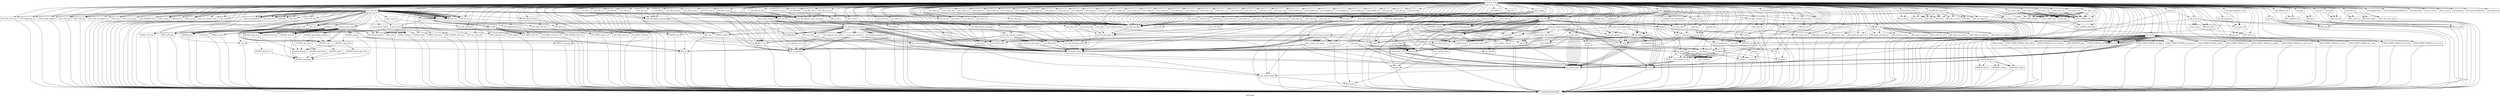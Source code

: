 digraph "Call graph" {
	label="Call graph";

	Node0x560478abdca0 [shape=record,label="{external node}"];
	Node0x560478abdca0 -> Node0x560478abcbf0;
	Node0x560478abdca0 -> Node0x560478aac120;
	Node0x560478abdca0 -> Node0x560478d65de0;
	Node0x560478abdca0 -> Node0x560478d625a0;
	Node0x560478abdca0 -> Node0x560478d64f10;
	Node0x560478abdca0 -> Node0x560478d65eb0;
	Node0x560478abdca0 -> Node0x560478a855f0;
	Node0x560478abdca0 -> Node0x560478a85660;
	Node0x560478abdca0 -> Node0x560478a856d0;
	Node0x560478abdca0 -> Node0x560478a857b0;
	Node0x560478abdca0 -> Node0x560478a85820;
	Node0x560478abdca0 -> Node0x560478a85890;
	Node0x560478abdca0 -> Node0x560478b1fc50;
	Node0x560478abdca0 -> Node0x560478b1fcc0;
	Node0x560478abdca0 -> Node0x560478b1fd30;
	Node0x560478abdca0 -> Node0x560478b1fda0;
	Node0x560478abdca0 -> Node0x560478b1fe10;
	Node0x560478abdca0 -> Node0x560478d659f0;
	Node0x560478abdca0 -> Node0x560478d65a60;
	Node0x560478abdca0 -> Node0x560478d662e0;
	Node0x560478abdca0 -> Node0x560478d66350;
	Node0x560478abdca0 -> Node0x560478d663c0;
	Node0x560478abdca0 -> Node0x560478d664a0;
	Node0x560478abdca0 -> Node0x560478d65b40;
	Node0x560478abdca0 -> Node0x560478aeb7d0;
	Node0x560478abdca0 -> Node0x560478d65c20;
	Node0x560478abdca0 -> Node0x560478d65c90;
	Node0x560478abdca0 -> Node0x560478d65d00;
	Node0x560478abdca0 -> Node0x560478d65d70;
	Node0x560478abdca0 -> Node0x560478aeada0;
	Node0x560478abdca0 -> Node0x560478aeae80;
	Node0x560478abdca0 -> Node0x560478aeae10;
	Node0x560478abdca0 -> Node0x560478aeaf30;
	Node0x560478abdca0 -> Node0x560478aeafa0;
	Node0x560478abdca0 -> Node0x560478aeb010;
	Node0x560478abdca0 -> Node0x560478aeb080;
	Node0x560478abdca0 -> Node0x560478aeb0f0;
	Node0x560478abdca0 -> Node0x560478aeb160;
	Node0x560478abdca0 -> Node0x560478aeb1d0;
	Node0x560478abdca0 -> Node0x560478aeb240;
	Node0x560478abdca0 -> Node0x560478aeb6c0;
	Node0x560478abdca0 -> Node0x560478d67130;
	Node0x560478abdca0 -> Node0x560478aeb730;
	Node0x560478abdca0 -> Node0x560478d668c0;
	Node0x560478abdca0 -> Node0x560478d67270;
	Node0x560478abdca0 -> Node0x560478d67200;
	Node0x560478abdca0 -> Node0x560478aead70;
	Node0x560478abdca0 -> Node0x560478aecda0;
	Node0x560478abdca0 -> Node0x560478aece40;
	Node0x560478abdca0 -> Node0x560478aecdd0;
	Node0x560478abdca0 -> Node0x560478aecef0;
	Node0x560478abdca0 -> Node0x560478aecf60;
	Node0x560478abdca0 -> Node0x560478d670c0;
	Node0x560478abdca0 -> Node0x560478aed2e0;
	Node0x560478abdca0 -> Node0x560478d65f20;
	Node0x560478abdca0 -> Node0x560478d64cb0;
	Node0x560478abdca0 -> Node0x560478aed4f0;
	Node0x560478abdca0 -> Node0x560478aed5c0;
	Node0x560478abdca0 -> Node0x560478aed660;
	Node0x560478abdca0 -> Node0x560478aed6d0;
	Node0x560478abdca0 -> Node0x560478aed740;
	Node0x560478abdca0 -> Node0x560478aed770;
	Node0x560478abdca0 -> Node0x560478aedb70;
	Node0x560478abdca0 -> Node0x560478aedbe0;
	Node0x560478abdca0 -> Node0x560478aedc80;
	Node0x560478abdca0 -> Node0x560478aedd20;
	Node0x560478abdca0 -> Node0x560478aeb9c0;
	Node0x560478abdca0 -> Node0x560478aec0a0;
	Node0x560478abdca0 -> Node0x560478aeed60;
	Node0x560478abdca0 -> Node0x560478aeee00;
	Node0x560478abdca0 -> Node0x560478aeee70;
	Node0x560478abdca0 -> Node0x560478aeeee0;
	Node0x560478abdca0 -> Node0x560478aef040;
	Node0x560478abdca0 -> Node0x560478aef0b0;
	Node0x560478abdca0 -> Node0x560478aef0e0;
	Node0x560478abdca0 -> Node0x560478aef300;
	Node0x560478abdca0 -> Node0x560478aef330;
	Node0x560478abdca0 -> Node0x560478aef3e0;
	Node0x560478abdca0 -> Node0x560478aef560;
	Node0x560478abdca0 -> Node0x560478aef660;
	Node0x560478abdca0 -> Node0x560478aefa10;
	Node0x560478abdca0 -> Node0x560478aefb20;
	Node0x560478abdca0 -> Node0x560478aefc30;
	Node0x560478abdca0 -> Node0x560478aef930;
	Node0x560478abdca0 -> Node0x560478aefc60;
	Node0x560478abdca0 -> Node0x560478aed9e0;
	Node0x560478abdca0 -> Node0x560478aeef10;
	Node0x560478abdca0 -> Node0x560478aeba60;
	Node0x560478abdca0 -> Node0x560478aedb00;
	Node0x560478abdca0 -> Node0x560478aef700;
	Node0x560478abdca0 -> Node0x560478aed8e0;
	Node0x560478abdca0 -> Node0x560478aefed0;
	Node0x560478abdca0 -> Node0x560478aeff00;
	Node0x560478abdca0 -> Node0x560478af00a0;
	Node0x560478abdca0 -> Node0x560478af0180;
	Node0x560478abdca0 -> Node0x560478d65ad0;
	Node0x560478abdca0 -> Node0x560478af01b0;
	Node0x560478abdca0 -> Node0x560478af02b0;
	Node0x560478abdca0 -> Node0x560478af0350;
	Node0x560478abdca0 -> Node0x560478af04d0;
	Node0x560478abdca0 -> Node0x560478af0500;
	Node0x560478abdca0 -> Node0x560478af0670;
	Node0x560478abdca0 -> Node0x560478af06a0;
	Node0x560478abdca0 -> Node0x560478d66510;
	Node0x560478abdca0 -> Node0x560478af0870;
	Node0x560478abdca0 -> Node0x560478af0910;
	Node0x560478abdca0 -> Node0x560478d66430;
	Node0x560478abdca0 -> Node0x560478d66740;
	Node0x560478abdca0 -> Node0x560478af0a10;
	Node0x560478abdca0 -> Node0x560478af0ab0;
	Node0x560478abdca0 -> Node0x560478a9fc10;
	Node0x560478abdca0 -> Node0x560478a9fcb0;
	Node0x560478abdca0 -> Node0x560478a9fd50;
	Node0x560478abdca0 -> Node0x560478a9fdf0;
	Node0x560478abdca0 -> Node0x560478a9fe90;
	Node0x560478abdca0 -> Node0x560478a9ff30;
	Node0x560478abdca0 -> Node0x560478a9ffd0;
	Node0x560478abdca0 -> Node0x560478aa0070;
	Node0x560478abdca0 -> Node0x560478aa0110;
	Node0x560478abdca0 -> Node0x560478aa01b0;
	Node0x560478abdca0 -> Node0x560478aa0250;
	Node0x560478abdca0 -> Node0x560478aa02f0;
	Node0x560478abdca0 -> Node0x560478aa0390;
	Node0x560478abdca0 -> Node0x560478aa0430;
	Node0x560478abdca0 -> Node0x560478aa04d0;
	Node0x560478abdca0 -> Node0x560478aa0570;
	Node0x560478abdca0 -> Node0x560478aa0610;
	Node0x560478abdca0 -> Node0x560478aa06b0;
	Node0x560478abdca0 -> Node0x560478aa0750;
	Node0x560478abdca0 -> Node0x560478aeddc0;
	Node0x560478abdca0 -> Node0x560478aede60;
	Node0x560478abdca0 -> Node0x560478aedf00;
	Node0x560478abdca0 -> Node0x560478aedfa0;
	Node0x560478abdca0 -> Node0x560478aee040;
	Node0x560478abdca0 -> Node0x560478aee0e0;
	Node0x560478abdca0 -> Node0x560478aee180;
	Node0x560478abdca0 -> Node0x560478aee220;
	Node0x560478abdca0 -> Node0x560478aee2c0;
	Node0x560478abdca0 -> Node0x560478aee360;
	Node0x560478abdca0 -> Node0x560478aee400;
	Node0x560478abdca0 -> Node0x560478aee4a0;
	Node0x560478abdca0 -> Node0x560478aee540;
	Node0x560478abdca0 -> Node0x560478aee5e0;
	Node0x560478abdca0 -> Node0x560478aee680;
	Node0x560478abdca0 -> Node0x560478aee720;
	Node0x560478abdca0 -> Node0x560478aee7c0;
	Node0x560478abdca0 -> Node0x560478aee860;
	Node0x560478abdca0 -> Node0x560478aee900;
	Node0x560478abdca0 -> Node0x560478aee9a0;
	Node0x560478abdca0 -> Node0x560478aeea40;
	Node0x560478abdca0 -> Node0x560478aeeae0;
	Node0x560478abdca0 -> Node0x560478aeeb80;
	Node0x560478abdca0 -> Node0x560478aeec20;
	Node0x560478abdca0 -> Node0x560478aeecc0;
	Node0x560478abdca0 -> Node0x560478aad0b0;
	Node0x560478abdca0 -> Node0x560478a85740;
	Node0x560478abdca0 -> Node0x560478d65bb0;
	Node0x560478abdca0 -> Node0x560478aa2830;
	Node0x560478abdca0 -> Node0x560478aa29f0;
	Node0x560478abdca0 -> Node0x560478aa2a20;
	Node0x560478abdca0 -> Node0x560478aa2b60;
	Node0x560478abdca0 -> Node0x560478aa2c00;
	Node0x560478abdca0 -> Node0x560478aa2d30;
	Node0x560478abdca0 -> Node0x560478aa2d60;
	Node0x560478abdca0 -> Node0x560478aa2ea0;
	Node0x560478abdca0 -> Node0x560478aa2fb0;
	Node0x560478abdca0 -> Node0x560478aa2fe0;
	Node0x560478abdca0 -> Node0x560478aa30e0;
	Node0x560478abdca0 -> Node0x560478aa3240;
	Node0x560478abdca0 -> Node0x560478aa32b0;
	Node0x560478abdca0 -> Node0x560478aa3410;
	Node0x560478abdca0 -> Node0x560478aa3440;
	Node0x560478abdca0 -> Node0x560478aa3500;
	Node0x560478abdca0 -> Node0x560478aa35c0;
	Node0x560478abdca0 -> Node0x560478aa36c0;
	Node0x560478abdca0 -> Node0x560478aa3840;
	Node0x560478abdca0 -> Node0x560478aa3870;
	Node0x560478abdca0 -> Node0x560478aa38e0;
	Node0x560478abdca0 -> Node0x560478aa3a30;
	Node0x560478abdca0 -> Node0x560478aa3aa0;
	Node0x560478abdca0 -> Node0x560478aa3bf0;
	Node0x560478abdca0 -> Node0x560478aa3c60;
	Node0x560478abdca0 -> Node0x560478aa3df0;
	Node0x560478abdca0 -> Node0x560478aa3e90;
	Node0x560478abdca0 -> Node0x560478aa3f00;
	Node0x560478abdca0 -> Node0x560478aa3ff0;
	Node0x560478abdca0 -> Node0x560478aa4020;
	Node0x560478abdca0 -> Node0x560478aa4120;
	Node0x560478abdca0 -> Node0x560478aa41c0;
	Node0x560478abdca0 -> Node0x560478aa4150;
	Node0x560478abdca0 -> Node0x560478aa4350;
	Node0x560478abdca0 -> Node0x560478aa4590;
	Node0x560478abdca0 -> Node0x560478aa4600;
	Node0x560478abdca0 -> Node0x560478aa4630;
	Node0x560478abdca0 -> Node0x560478aa46e0;
	Node0x560478abdca0 -> Node0x560478aa48f0;
	Node0x560478abdca0 -> Node0x560478aa4960;
	Node0x560478abdca0 -> Node0x560478aa4990;
	Node0x560478abdca0 -> Node0x560478aa4bc0;
	Node0x560478abdca0 -> Node0x560478aa4c90;
	Node0x560478abdca0 -> Node0x560478aa4d90;
	Node0x560478abdca0 -> Node0x560478aa4dc0;
	Node0x560478abdca0 -> Node0x560478aa4f40;
	Node0x560478abdca0 -> Node0x560478aa50c0;
	Node0x560478abdca0 -> Node0x560478aa5240;
	Node0x560478abdca0 -> Node0x560478aa53c0;
	Node0x560478abdca0 -> Node0x560478aa55b0;
	Node0x560478abdca0 -> Node0x560478aa5620;
	Node0x560478abdca0 -> Node0x560478aed950;
	Node0x560478abdca0 -> Node0x560478aebcb0;
	Node0x560478abdca0 -> Node0x560478aa5650;
	Node0x560478abdca0 -> Node0x560478aa5820;
	Node0x560478abdca0 -> Node0x560478aa5890;
	Node0x560478abdca0 -> Node0x560478aa5de0;
	Node0x560478abdca0 -> Node0x560478aa5e80;
	Node0x560478abdca0 -> Node0x560478aa5ef0;
	Node0x560478abdca0 -> Node0x560478aa5fe0;
	Node0x560478abdca0 -> Node0x560478aebee0;
	Node0x560478abdca0 -> Node0x560478aa6010;
	Node0x560478abdca0 -> Node0x560478aa60d0;
	Node0x560478abdca0 -> Node0x560478aa62c0;
	Node0x560478abdca0 -> Node0x560478aa6370;
	Node0x560478abdca0 -> Node0x560478aa63a0;
	Node0x560478abdca0 -> Node0x560478aa6620;
	Node0x560478abdca0 -> Node0x560478aa6650;
	Node0x560478abdca0 -> Node0x560478aa6840;
	Node0x560478abdca0 -> Node0x560478aa6870;
	Node0x560478abdca0 -> Node0x560478aa6a60;
	Node0x560478abdca0 -> Node0x560478aebe70;
	Node0x560478abdca0 -> Node0x560478aa6a90;
	Node0x560478abdca0 -> Node0x560478b09380;
	Node0x560478abdca0 -> Node0x560478b093f0;
	Node0x560478abdca0 -> Node0x560478b09460;
	Node0x560478abdca0 -> Node0x560478b094d0;
	Node0x560478abdca0 -> Node0x560478b09540;
	Node0x560478abdca0 -> Node0x560478aa6b40;
	Node0x560478abdca0 -> Node0x560478aa6bb0;
	Node0x560478abdca0 -> Node0x560478b099c0;
	Node0x560478abdca0 -> Node0x560478b09a30;
	Node0x560478abdca0 -> Node0x560478b09aa0;
	Node0x560478abdca0 -> Node0x560478b0a320;
	Node0x560478abdca0 -> Node0x560478b0a390;
	Node0x560478abdca0 -> Node0x560478b0a400;
	Node0x560478abdca0 -> Node0x560478b0a470;
	Node0x560478abdca0 -> Node0x560478aebd50;
	Node0x560478abdca0 -> Node0x560478b0a7e0;
	Node0x560478abdca0 -> Node0x560478b0a770;
	Node0x560478abdca0 -> Node0x560478b0a8c0;
	Node0x560478abdca0 -> Node0x560478aebe00;
	Node0x560478abdca0 -> Node0x560478b0a990;
	Node0x560478abdca0 -> Node0x560478aefb90;
	Node0x560478abdca0 -> Node0x560478aefa80;
	Node0x560478abdca0 -> Node0x560478aebce0;
	Node0x560478abdca0 -> Node0x560478aef6d0;
	Node0x560478abdca0 -> Node0x560478b0a9f0;
	Node0x560478abdca0 -> Node0x560478b0ab80;
	Node0x560478abdca0 -> Node0x560478aef9a0;
	Node0x560478abdca0 -> Node0x560478aa07c0;
	Node0x560478abdca0 -> Node0x560478aebf80;
	Node0x560478abdca0 -> Node0x560478aa0860;
	Node0x560478abdca0 -> Node0x560478aefda0;
	Node0x560478abdca0 -> Node0x560478aeda90;
	Node0x560478abdca0 -> Node0x560478aebff0;
	Node0x560478abdca0 -> Node0x560478aa09c0;
	Node0x560478abdca0 -> Node0x560478aa2860;
	Node0x560478abdca0 -> Node0x560478aa0d60;
	Node0x560478abdca0 -> Node0x560478aa1260;
	Node0x560478abdca0 -> Node0x560478aa3180;
	Node0x560478abdca0 -> Node0x560478aa13f0;
	Node0x560478abdca0 -> Node0x560478aa1560;
	Node0x560478abdca0 -> Node0x560478aa3350;
	Node0x560478abdca0 -> Node0x560478aa1c00;
	Node0x560478abdca0 -> Node0x560478aa1c70;
	Node0x560478abdca0 -> Node0x560478aa2f40;
	Node0x560478abdca0 -> Node0x560478aa1ee0;
	Node0x560478abdca0 -> Node0x560478aef770;
	Node0x560478abdca0 -> Node0x560478b0aad0;
	Node0x560478abdca0 -> Node0x560478aa2290;
	Node0x560478abdca0 -> Node0x560478b0eea0;
	Node0x560478abdca0 -> Node0x560478aa2330;
	Node0x560478abdca0 -> Node0x560478b0f100;
	Node0x560478abdca0 -> Node0x560478aa22c0;
	Node0x560478abdca0 -> Node0x560478b0f2f0;
	Node0x560478abdca0 -> Node0x560478aa2430;
	Node0x560478abdca0 -> Node0x560478b0f390;
	Node0x560478abdca0 -> Node0x560478aa24a0;
	Node0x560478abdca0 -> Node0x560478b0f4f0;
	Node0x560478abdca0 -> Node0x560478aa2510;
	Node0x560478abdca0 -> Node0x560478b0f670;
	Node0x560478abdca0 -> Node0x560478aa2580;
	Node0x560478abdca0 -> Node0x560478b0f780;
	Node0x560478abdca0 -> Node0x560478aa25f0;
	Node0x560478abdca0 -> Node0x560478b0f870;
	Node0x560478abdca0 -> Node0x560478aa2660;
	Node0x560478abdca0 -> Node0x560478b0ef10;
	Node0x560478abdca0 -> Node0x560478b0f910;
	Node0x560478abdca0 -> Node0x560478b0ef40;
	Node0x560478abdca0 -> Node0x560478b0f710;
	Node0x560478abdca0 -> Node0x560478b0f430;
	Node0x560478abdca0 -> Node0x560478b0f1a0;
	Node0x560478abdca0 -> Node0x560478b0f130;
	Node0x560478abdca0 -> Node0x560478b0f250;
	Node0x560478abdca0 -> Node0x560478b0efb0;
	Node0x560478abdca0 -> Node0x560478b0fb80;
	Node0x560478aac120 [shape=record,label="{test_bad_dtls}"];
	Node0x560478aac120 -> Node0x560478d625a0;
	Node0x560478aac120 -> Node0x560478d625a0;
	Node0x560478aac120 -> Node0x560478d625a0;
	Node0x560478aac120 -> Node0x560478d625a0;
	Node0x560478aac120 -> Node0x560478d64f10;
	Node0x560478aac120 -> Node0x560478a720c0;
	Node0x560478aac120 -> Node0x560478aad0b0;
	Node0x560478aac120 -> Node0x560478a855f0;
	Node0x560478aac120 -> Node0x560478aad0b0;
	Node0x560478aac120 -> Node0x560478a85660;
	Node0x560478aac120 -> Node0x560478a856d0;
	Node0x560478aac120 -> Node0x560478a85740;
	Node0x560478aac120 -> Node0x560478a857b0;
	Node0x560478aac120 -> Node0x560478a85820;
	Node0x560478aac120 -> Node0x560478aad0b0;
	Node0x560478aac120 -> Node0x560478a85890;
	Node0x560478aac120 -> Node0x560478a85740;
	Node0x560478aac120 -> Node0x560478a85890;
	Node0x560478aac120 -> Node0x560478a85740;
	Node0x560478aac120 -> Node0x560478b1fc50;
	Node0x560478aac120 -> Node0x560478a85740;
	Node0x560478aac120 -> Node0x560478b1fcc0;
	Node0x560478aac120 -> Node0x560478aad0b0;
	Node0x560478aac120 -> Node0x560478b1fd30;
	Node0x560478aac120 -> Node0x560478a85740;
	Node0x560478aac120 -> Node0x560478b1fda0;
	Node0x560478aac120 -> Node0x560478b1fe10;
	Node0x560478aac120 -> Node0x560478d659f0;
	Node0x560478aac120 -> Node0x560478b1fe10;
	Node0x560478aac120 -> Node0x560478d659f0;
	Node0x560478aac120 -> Node0x560478aad0b0;
	Node0x560478aac120 -> Node0x560478aad0b0;
	Node0x560478aac120 -> Node0x560478d65a60;
	Node0x560478aac120 -> Node0x560478d662e0;
	Node0x560478aac120 -> Node0x560478a85740;
	Node0x560478aac120 -> Node0x560478d662e0;
	Node0x560478aac120 -> Node0x560478a85740;
	Node0x560478aac120 -> Node0x560478d66350;
	Node0x560478aac120 -> Node0x560478d663c0;
	Node0x560478aac120 -> Node0x560478d66430;
	Node0x560478aac120 -> Node0x560478d664a0;
	Node0x560478aac120 -> Node0x560478d66510;
	Node0x560478aac120 -> Node0x560478d66580;
	Node0x560478aac120 -> Node0x560478d66510;
	Node0x560478aac120 -> Node0x560478d665f0;
	Node0x560478aac120 -> Node0x560478a85740;
	Node0x560478aac120 -> Node0x560478d663c0;
	Node0x560478aac120 -> Node0x560478d66430;
	Node0x560478aac120 -> Node0x560478d664a0;
	Node0x560478aac120 -> Node0x560478d66510;
	Node0x560478aac120 -> Node0x560478d66580;
	Node0x560478aac120 -> Node0x560478d66510;
	Node0x560478aac120 -> Node0x560478d66660;
	Node0x560478aac120 -> Node0x560478a85740;
	Node0x560478aac120 -> Node0x560478d663c0;
	Node0x560478aac120 -> Node0x560478d66430;
	Node0x560478aac120 -> Node0x560478d664a0;
	Node0x560478aac120 -> Node0x560478d66510;
	Node0x560478aac120 -> Node0x560478d666d0;
	Node0x560478aac120 -> Node0x560478a85740;
	Node0x560478aac120 -> Node0x560478d663c0;
	Node0x560478aac120 -> Node0x560478d66740;
	Node0x560478aac120 -> Node0x560478d667b0;
	Node0x560478aac120 -> Node0x560478a85740;
	Node0x560478aac120 -> Node0x560478d66820;
	Node0x560478aac120 -> Node0x560478a85740;
	Node0x560478aac120 -> Node0x560478d65ad0;
	Node0x560478aac120 -> Node0x560478d65b40;
	Node0x560478aac120 -> Node0x560478d66510;
	Node0x560478aac120 -> Node0x560478d65ad0;
	Node0x560478aac120 -> Node0x560478a85740;
	Node0x560478aac120 -> Node0x560478d65bb0;
	Node0x560478aac120 -> Node0x560478d65c20;
	Node0x560478aac120 -> Node0x560478d65c20;
	Node0x560478aac120 -> Node0x560478d65c90;
	Node0x560478aac120 -> Node0x560478d65d00;
	Node0x560478aac120 -> Node0x560478d65d70;
	Node0x560478abcbf0 [shape=record,label="{setup_tests}"];
	Node0x560478abcbf0 -> Node0x560478d64cb0;
	Node0x560478d65de0 [shape=record,label="{llvm.dbg.declare}"];
	Node0x560478d625a0 [shape=record,label="{RAND_bytes}"];
	Node0x560478d625a0 -> Node0x560478abdaf0;
	Node0x560478d64f10 [shape=record,label="{time}"];
	Node0x560478d64f10 -> Node0x560478abdaf0;
	Node0x560478d65eb0 [shape=record,label="{llvm.memcpy.p0i8.p0i8.i64}"];
	Node0x560478aa2d30 [shape=record,label="{test_strn_ne}"];
	Node0x560478aa2d30 -> Node0x560478aa2b60;
	Node0x560478aa2d30 -> Node0x560478aa2c00;
	Node0x560478aa2d30 -> Node0x560478aa2c00;
	Node0x560478aa2d30 -> Node0x560478aa2860;
	Node0x560478aa2d60 [shape=record,label="{test_mem_eq}"];
	Node0x560478aa2d60 -> Node0x560478aa2ea0;
	Node0x560478aa2d60 -> Node0x560478aa2f40;
	Node0x560478aa2ea0 [shape=record,label="{memcmp}"];
	Node0x560478aa2ea0 -> Node0x560478abdaf0;
	Node0x560478aa2fb0 [shape=record,label="{test_mem_ne}"];
	Node0x560478aa2fb0 -> Node0x560478aa2ea0;
	Node0x560478aa2fb0 -> Node0x560478aa2f40;
	Node0x560478aa2fe0 [shape=record,label="{test_BN_eq}"];
	Node0x560478aa2fe0 -> Node0x560478aa30e0;
	Node0x560478aa2fe0 -> Node0x560478aa3180;
	Node0x560478aa30e0 [shape=record,label="{BN_cmp}"];
	Node0x560478aa30e0 -> Node0x560478abdaf0;
	Node0x560478aa3240 [shape=record,label="{test_BN_eq_zero}"];
	Node0x560478aa3240 -> Node0x560478aa32b0;
	Node0x560478aa3240 -> Node0x560478aa3350;
	Node0x560478aa32b0 [shape=record,label="{BN_is_zero}"];
	Node0x560478aa32b0 -> Node0x560478abdaf0;
	Node0x560478aa3410 [shape=record,label="{test_BN_ne}"];
	Node0x560478aa3410 -> Node0x560478aa30e0;
	Node0x560478aa3410 -> Node0x560478aa3180;
	Node0x560478aa3440 [shape=record,label="{test_BN_ne_zero}"];
	Node0x560478aa3440 -> Node0x560478aa32b0;
	Node0x560478aa3440 -> Node0x560478aa3350;
	Node0x560478aa3500 [shape=record,label="{test_BN_gt}"];
	Node0x560478aa3500 -> Node0x560478aa30e0;
	Node0x560478aa3500 -> Node0x560478aa3180;
	Node0x560478aa35c0 [shape=record,label="{test_BN_gt_zero}"];
	Node0x560478aa35c0 -> Node0x560478aa36c0;
	Node0x560478aa35c0 -> Node0x560478aa32b0;
	Node0x560478aa35c0 -> Node0x560478aa3350;
	Node0x560478aa36c0 [shape=record,label="{BN_is_negative}"];
	Node0x560478aa36c0 -> Node0x560478abdaf0;
	Node0x560478aa3840 [shape=record,label="{test_BN_ge}"];
	Node0x560478aa3840 -> Node0x560478aa30e0;
	Node0x560478aa3840 -> Node0x560478aa3180;
	Node0x560478aa3870 [shape=record,label="{test_BN_ge_zero}"];
	Node0x560478aa3870 -> Node0x560478aa36c0;
	Node0x560478aa3870 -> Node0x560478aa32b0;
	Node0x560478aa3870 -> Node0x560478aa3350;
	Node0x560478aa38e0 [shape=record,label="{test_BN_lt}"];
	Node0x560478aa38e0 -> Node0x560478aa30e0;
	Node0x560478aa38e0 -> Node0x560478aa3180;
	Node0x560478aa3a30 [shape=record,label="{test_BN_lt_zero}"];
	Node0x560478aa3a30 -> Node0x560478aa36c0;
	Node0x560478aa3a30 -> Node0x560478aa32b0;
	Node0x560478aa3a30 -> Node0x560478aa3350;
	Node0x560478aefc60 [shape=record,label="{opt_printf_stderr}"];
	Node0x560478aefc60 -> Node0x560478aefda0;
	Node0x560478aed9e0 [shape=record,label="{test_printf_stdout}"];
	Node0x560478aed9e0 -> Node0x560478aebf80;
	Node0x560478aeef10 [shape=record,label="{test_printf_stderr}"];
	Node0x560478aeef10 -> Node0x560478aefda0;
	Node0x560478aeba60 [shape=record,label="{test_random}"];
	Node0x560478aedb00 [shape=record,label="{test_random_seed}"];
	Node0x560478aedb00 -> Node0x560478aeba60;
	Node0x560478aef700 [shape=record,label="{cleanup_tests}"];
	Node0x560478aed8e0 [shape=record,label="{test_get_options}"];
	Node0x560478aefed0 [shape=record,label="{test_fail_message_prefix}"];
	Node0x560478aefed0 -> Node0x560478aeef10;
	Node0x560478aefed0 -> Node0x560478aeef10;
	Node0x560478aefed0 -> Node0x560478aeef10;
	Node0x560478aefed0 -> Node0x560478aeef10;
	Node0x560478aefed0 -> Node0x560478aeef10;
	Node0x560478aefed0 -> Node0x560478aeef10;
	Node0x560478aa4dc0 [shape=record,label="{test_time_t_gt}"];
	Node0x560478aa4dc0 -> Node0x560478aa4960;
	Node0x560478aa4dc0 -> Node0x560478aa4960;
	Node0x560478aa4dc0 -> Node0x560478aa4990;
	Node0x560478aa4dc0 -> Node0x560478aa4a40;
	Node0x560478aa4dc0 -> Node0x560478aa4a40;
	Node0x560478aa4dc0 -> Node0x560478af0710;
	Node0x560478aa4dc0 -> Node0x560478aa4bc0;
	Node0x560478aa4dc0 -> Node0x560478aa4bc0;
	Node0x560478aa4f40 [shape=record,label="{test_time_t_ge}"];
	Node0x560478aa4f40 -> Node0x560478aa4960;
	Node0x560478aa4f40 -> Node0x560478aa4960;
	Node0x560478aa4f40 -> Node0x560478aa4990;
	Node0x560478aa4f40 -> Node0x560478aa4a40;
	Node0x560478aa4f40 -> Node0x560478aa4a40;
	Node0x560478aa4f40 -> Node0x560478af0710;
	Node0x560478aa4f40 -> Node0x560478aa4bc0;
	Node0x560478aa4f40 -> Node0x560478aa4bc0;
	Node0x560478aa50c0 [shape=record,label="{test_time_t_lt}"];
	Node0x560478aa50c0 -> Node0x560478aa4960;
	Node0x560478aa50c0 -> Node0x560478aa4960;
	Node0x560478aa50c0 -> Node0x560478aa4990;
	Node0x560478aa50c0 -> Node0x560478aa4a40;
	Node0x560478aa50c0 -> Node0x560478aa4a40;
	Node0x560478aa50c0 -> Node0x560478af0710;
	Node0x560478aa50c0 -> Node0x560478aa4bc0;
	Node0x560478aa50c0 -> Node0x560478aa4bc0;
	Node0x560478aa5240 [shape=record,label="{test_time_t_le}"];
	Node0x560478aa5240 -> Node0x560478aa4960;
	Node0x560478aa5240 -> Node0x560478aa4960;
	Node0x560478aa5240 -> Node0x560478aa4990;
	Node0x560478aa5240 -> Node0x560478aa4a40;
	Node0x560478aa5240 -> Node0x560478aa4a40;
	Node0x560478aa5240 -> Node0x560478af0710;
	Node0x560478aa5240 -> Node0x560478aa4bc0;
	Node0x560478aa5240 -> Node0x560478aa4bc0;
	Node0x560478aa53c0 [shape=record,label="{opt_progname}"];
	Node0x560478aa53c0 -> Node0x560478aef0b0;
	Node0x560478aa53c0 -> Node0x560478aa55b0;
	Node0x560478aa55b0 [shape=record,label="{strncpy}"];
	Node0x560478aa55b0 -> Node0x560478abdaf0;
	Node0x560478aa5620 [shape=record,label="{opt_getprog}"];
	Node0x560478aed950 [shape=record,label="{opt_init}"];
	Node0x560478aed950 -> Node0x560478aebcb0;
	Node0x560478aed950 -> Node0x560478aa53c0;
	Node0x560478aed950 -> Node0x560478aefc30;
	Node0x560478aed950 -> Node0x560478aefc30;
	Node0x560478aed950 -> Node0x560478aefc30;
	Node0x560478aed950 -> Node0x560478aeeee0;
	Node0x560478aed950 -> Node0x560478aefc30;
	Node0x560478aed950 -> Node0x560478aefc30;
	Node0x560478aed950 -> Node0x560478aefc30;
	Node0x560478aebcb0 [shape=record,label="{opt_begin}"];
	Node0x560478aa5650 [shape=record,label="{opt_format_error}"];
	Node0x560478aa5650 -> Node0x560478aefc60;
	Node0x560478aa5650 -> Node0x560478aefc60;
	Node0x560478aa5650 -> Node0x560478aefc60;
	Node0x560478aa5820 [shape=record,label="{opt_format}"];
	Node0x560478aa5820 -> Node0x560478aa5650;
	Node0x560478aa5820 -> Node0x560478aa5650;
	Node0x560478aa5820 -> Node0x560478aa5650;
	Node0x560478aa5820 -> Node0x560478aeeee0;
	Node0x560478aa5820 -> Node0x560478aeeee0;
	Node0x560478aa5820 -> Node0x560478aa5650;
	Node0x560478aa5820 -> Node0x560478aa5650;
	Node0x560478aa5820 -> Node0x560478aa5650;
	Node0x560478aa5820 -> Node0x560478aa5650;
	Node0x560478aa5820 -> Node0x560478aa5650;
	Node0x560478aa5820 -> Node0x560478aa5650;
	Node0x560478aa5820 -> Node0x560478aeeee0;
	Node0x560478aa5820 -> Node0x560478aeeee0;
	Node0x560478aa5820 -> Node0x560478aa5650;
	Node0x560478aa5820 -> Node0x560478aeeee0;
	Node0x560478aa5820 -> Node0x560478aeeee0;
	Node0x560478aa5820 -> Node0x560478aa5650;
	Node0x560478aa5820 -> Node0x560478aeeee0;
	Node0x560478aa5820 -> Node0x560478aeeee0;
	Node0x560478aa5820 -> Node0x560478aeeee0;
	Node0x560478aa5820 -> Node0x560478aeeee0;
	Node0x560478aa5820 -> Node0x560478aa5650;
	Node0x560478aa5890 [shape=record,label="{opt_cipher}"];
	Node0x560478aa5890 -> Node0x560478aa5de0;
	Node0x560478aa5890 -> Node0x560478aefc60;
	Node0x560478aa5de0 [shape=record,label="{EVP_get_cipherbyname}"];
	Node0x560478aa5de0 -> Node0x560478abdaf0;
	Node0x560478aa5e80 [shape=record,label="{opt_md}"];
	Node0x560478aa5e80 -> Node0x560478aa5ef0;
	Node0x560478aa5e80 -> Node0x560478aefc60;
	Node0x560478aa5ef0 [shape=record,label="{EVP_get_digestbyname}"];
	Node0x560478aa5ef0 -> Node0x560478abdaf0;
	Node0x560478aa5fe0 [shape=record,label="{opt_pair}"];
	Node0x560478aa5fe0 -> Node0x560478aeeee0;
	Node0x560478aa5fe0 -> Node0x560478aefc60;
	Node0x560478aa5fe0 -> Node0x560478aefc60;
	Node0x560478aebee0 [shape=record,label="{opt_int}"];
	Node0x560478aebee0 -> Node0x560478aa6010;
	Node0x560478aebee0 -> Node0x560478aefc60;
	Node0x560478aedbe0 [shape=record,label="{set_test_title}"];
	Node0x560478aedbe0 -> Node0x560478aedc80;
	Node0x560478aedbe0 -> Node0x560478aedd20;
	Node0x560478aedc80 [shape=record,label="{free}"];
	Node0x560478aedc80 -> Node0x560478abdaf0;
	Node0x560478aedd20 [shape=record,label="{strdup}"];
	Node0x560478aedd20 -> Node0x560478abdaf0;
	Node0x560478aeb9c0 [shape=record,label="{run_tests}"];
	Node0x560478aeb9c0 -> Node0x560478aeba30;
	Node0x560478aeb9c0 -> Node0x560478aed9e0;
	Node0x560478aeb9c0 -> Node0x560478aed9e0;
	Node0x560478aeb9c0 -> Node0x560478aed9e0;
	Node0x560478aeb9c0 -> Node0x560478aeda90;
	Node0x560478aeb9c0 -> Node0x560478aeba60;
	Node0x560478aeb9c0 -> Node0x560478aed9e0;
	Node0x560478aeb9c0 -> Node0x560478aed9e0;
	Node0x560478aeb9c0 -> Node0x560478aeda90;
	Node0x560478aeb9c0 -> Node0x560478aedbe0;
	Node0x560478aeb9c0 -> Node0x560478abdaf0;
	Node0x560478aeb9c0 -> Node0x560478aebb60;
	Node0x560478aeb9c0 -> Node0x560478aebbd0;
	Node0x560478aeb9c0 -> Node0x560478aed9e0;
	Node0x560478aeb9c0 -> Node0x560478aed9e0;
	Node0x560478aeb9c0 -> Node0x560478aeda90;
	Node0x560478aeb9c0 -> Node0x560478aeba60;
	Node0x560478aeb9c0 -> Node0x560478aebc40;
	Node0x560478aeb9c0 -> Node0x560478aedbe0;
	Node0x560478aeb9c0 -> Node0x560478abdaf0;
	Node0x560478aeb9c0 -> Node0x560478aebbd0;
	Node0x560478aeb9c0 -> Node0x560478aebb60;
	Node0x560478aeb9c0 -> Node0x560478aebb60;
	Node0x560478aeb9c0 -> Node0x560478aebb60;
	Node0x560478aeba30 [shape=record,label="{process_shared_options}"];
	Node0x560478aeba30 -> Node0x560478aebcb0;
	Node0x560478aeba30 -> Node0x560478aebd50;
	Node0x560478aeba30 -> Node0x560478aed8e0;
	Node0x560478aeba30 -> Node0x560478aebce0;
	Node0x560478aeba30 -> Node0x560478aebe00;
	Node0x560478aeba30 -> Node0x560478aebe70;
	Node0x560478aeba30 -> Node0x560478aebe00;
	Node0x560478aeba30 -> Node0x560478aebe70;
	Node0x560478aeba30 -> Node0x560478aebee0;
	Node0x560478aeba30 -> Node0x560478aebe70;
	Node0x560478aeba30 -> Node0x560478aebee0;
	Node0x560478aeba30 -> Node0x560478aebe70;
	Node0x560478aeba30 -> Node0x560478aebee0;
	Node0x560478aeba30 -> Node0x560478aed870;
	Node0x560478aeba30 -> Node0x560478aebf50;
	Node0x560478aebb60 [shape=record,label="{test_verdict}"];
	Node0x560478aebb60 -> Node0x560478aeda90;
	Node0x560478aebb60 -> Node0x560478aebff0;
	Node0x560478aebb60 -> Node0x560478aed9e0;
	Node0x560478aebb60 -> Node0x560478aebf80;
	Node0x560478aebb60 -> Node0x560478aed9e0;
	Node0x560478aebb60 -> Node0x560478aed9e0;
	Node0x560478aebb60 -> Node0x560478aeda90;
	Node0x560478aebbd0 [shape=record,label="{finalize}"];
	Node0x560478aebbd0 -> Node0x560478aec0a0;
	Node0x560478aebbd0 -> Node0x560478aeed60;
	Node0x560478aebc40 [shape=record,label="{gcd}"];
	Node0x560478aec0a0 [shape=record,label="{ERR_clear_error}"];
	Node0x560478aec0a0 -> Node0x560478abdaf0;
	Node0x560478aeed60 [shape=record,label="{ERR_print_errors_cb}"];
	Node0x560478aeed60 -> Node0x560478abdaf0;
	Node0x560478aeee00 [shape=record,label="{llvm.va_start}"];
	Node0x560478aeee70 [shape=record,label="{llvm.va_end}"];
	Node0x560478aebf50 [shape=record,label="{check_single_test_params}"];
	Node0x560478aebf50 -> Node0x560478aeeee0;
	Node0x560478aebf50 -> Node0x560478aed770;
	Node0x560478aebf50 -> Node0x560478aeef10;
	Node0x560478aebf50 -> Node0x560478aeef10;
	Node0x560478aebf50 -> Node0x560478aeef10;
	Node0x560478aeeee0 [shape=record,label="{strcmp}"];
	Node0x560478aeeee0 -> Node0x560478abdaf0;
	Node0x560478aef040 [shape=record,label="{glue_strings}"];
	Node0x560478aef040 -> Node0x560478aef0b0;
	Node0x560478aef040 -> Node0x560478aeada0;
	Node0x560478aef040 -> Node0x560478aad0b0;
	Node0x560478aef040 -> Node0x560478aef0e0;
	Node0x560478aef040 -> Node0x560478aef0b0;
	Node0x560478aef0b0 [shape=record,label="{strlen}"];
	Node0x560478aef0b0 -> Node0x560478abdaf0;
	Node0x560478aef0e0 [shape=record,label="{strcpy}"];
	Node0x560478aef0e0 -> Node0x560478abdaf0;
	Node0x560478aa3ff0 [shape=record,label="{test_BN_even}"];
	Node0x560478aa3ff0 -> Node0x560478aa3f00;
	Node0x560478aa3ff0 -> Node0x560478aa3350;
	Node0x560478aa4020 [shape=record,label="{test_BN_eq_word}"];
	Node0x560478aa4020 -> Node0x560478aa4120;
	Node0x560478aa4020 -> Node0x560478aa41c0;
	Node0x560478aa4020 -> Node0x560478aa4150;
	Node0x560478aa4020 -> Node0x560478aa3180;
	Node0x560478aa4020 -> Node0x560478aa4350;
	Node0x560478aa4120 [shape=record,label="{BN_is_word}"];
	Node0x560478aa4120 -> Node0x560478abdaf0;
	Node0x560478aa41c0 [shape=record,label="{BN_new}"];
	Node0x560478aa41c0 -> Node0x560478abdaf0;
	Node0x560478aa4150 [shape=record,label="{BN_set_word}"];
	Node0x560478aa4150 -> Node0x560478abdaf0;
	Node0x560478aa4350 [shape=record,label="{BN_free}"];
	Node0x560478aa4350 -> Node0x560478abdaf0;
	Node0x560478aa4590 [shape=record,label="{test_BN_abs_eq_word}"];
	Node0x560478aa4590 -> Node0x560478aa4600;
	Node0x560478aa4590 -> Node0x560478aa41c0;
	Node0x560478aa4590 -> Node0x560478aa4630;
	Node0x560478aa4590 -> Node0x560478aa46e0;
	Node0x560478aa4590 -> Node0x560478aa4150;
	Node0x560478aa4590 -> Node0x560478aa3180;
	Node0x560478aa4590 -> Node0x560478aa4350;
	Node0x560478aa4590 -> Node0x560478aa4350;
	Node0x560478aa4600 [shape=record,label="{BN_abs_is_word}"];
	Node0x560478aa4600 -> Node0x560478abdaf0;
	Node0x560478aa4630 [shape=record,label="{BN_dup}"];
	Node0x560478aa4630 -> Node0x560478abdaf0;
	Node0x560478aa46e0 [shape=record,label="{BN_set_negative}"];
	Node0x560478aa46e0 -> Node0x560478abdaf0;
	Node0x560478aa48f0 [shape=record,label="{test_time_t_eq}"];
	Node0x560478aa48f0 -> Node0x560478aa4960;
	Node0x560478aa48f0 -> Node0x560478aa4960;
	Node0x560478aa48f0 -> Node0x560478aa4990;
	Node0x560478aa48f0 -> Node0x560478aa4a40;
	Node0x560478aa48f0 -> Node0x560478aa4a40;
	Node0x560478aa48f0 -> Node0x560478af0710;
	Node0x560478aa48f0 -> Node0x560478aa4bc0;
	Node0x560478aa48f0 -> Node0x560478aa4bc0;
	Node0x560478aa4960 [shape=record,label="{ASN1_TIME_set}"];
	Node0x560478aa4960 -> Node0x560478abdaf0;
	Node0x560478aa4990 [shape=record,label="{ASN1_TIME_compare}"];
	Node0x560478aa4990 -> Node0x560478abdaf0;
	Node0x560478aa4a40 [shape=record,label="{print_time}"];
	Node0x560478aa4a40 -> Node0x560478aa4c90;
	Node0x560478aa4bc0 [shape=record,label="{ASN1_STRING_free}"];
	Node0x560478aa4bc0 -> Node0x560478abdaf0;
	Node0x560478aa4c90 [shape=record,label="{ASN1_STRING_get0_data}"];
	Node0x560478aa4c90 -> Node0x560478abdaf0;
	Node0x560478aa4d90 [shape=record,label="{test_time_t_ne}"];
	Node0x560478aa4d90 -> Node0x560478aa4960;
	Node0x560478aa4d90 -> Node0x560478aa4960;
	Node0x560478aa4d90 -> Node0x560478aa4990;
	Node0x560478aa4d90 -> Node0x560478aa4a40;
	Node0x560478aa4d90 -> Node0x560478aa4a40;
	Node0x560478aa4d90 -> Node0x560478af0710;
	Node0x560478aa4d90 -> Node0x560478aa4bc0;
	Node0x560478aa4d90 -> Node0x560478aa4bc0;
	Node0x560478a720c0 [shape=record,label="{client_session}"];
	Node0x560478a720c0 -> Node0x560478d65f20;
	Node0x560478a855f0 [shape=record,label="{EVP_MD_CTX_new}"];
	Node0x560478a855f0 -> Node0x560478abdaf0;
	Node0x560478a85660 [shape=record,label="{EVP_md5_sha1}"];
	Node0x560478a85660 -> Node0x560478abdaf0;
	Node0x560478a856d0 [shape=record,label="{EVP_DigestInit_ex}"];
	Node0x560478a856d0 -> Node0x560478abdaf0;
	Node0x560478a857b0 [shape=record,label="{DTLS_client_method}"];
	Node0x560478a857b0 -> Node0x560478abdaf0;
	Node0x560478a85820 [shape=record,label="{SSL_CTX_new}"];
	Node0x560478a85820 -> Node0x560478abdaf0;
	Node0x560478a85890 [shape=record,label="{SSL_CTX_ctrl}"];
	Node0x560478a85890 -> Node0x560478abdaf0;
	Node0x560478b1fc50 [shape=record,label="{SSL_CTX_set_cipher_list}"];
	Node0x560478b1fc50 -> Node0x560478abdaf0;
	Node0x560478b1fcc0 [shape=record,label="{SSL_new}"];
	Node0x560478b1fcc0 -> Node0x560478abdaf0;
	Node0x560478b1fd30 [shape=record,label="{SSL_set_session}"];
	Node0x560478b1fd30 -> Node0x560478abdaf0;
	Node0x560478b1fda0 [shape=record,label="{SSL_SESSION_free}"];
	Node0x560478b1fda0 -> Node0x560478abdaf0;
	Node0x560478b1fe10 [shape=record,label="{BIO_s_mem}"];
	Node0x560478b1fe10 -> Node0x560478abdaf0;
	Node0x560478d659f0 [shape=record,label="{BIO_new}"];
	Node0x560478d659f0 -> Node0x560478abdaf0;
	Node0x560478d65a60 [shape=record,label="{SSL_set_bio}"];
	Node0x560478d65a60 -> Node0x560478abdaf0;
	Node0x560478d662e0 [shape=record,label="{BIO_up_ref}"];
	Node0x560478d662e0 -> Node0x560478abdaf0;
	Node0x560478d66350 [shape=record,label="{SSL_set_connect_state}"];
	Node0x560478d66350 -> Node0x560478abdaf0;
	Node0x560478d663c0 [shape=record,label="{SSL_do_handshake}"];
	Node0x560478d663c0 -> Node0x560478abdaf0;
	Node0x560478d664a0 [shape=record,label="{SSL_get_error}"];
	Node0x560478d664a0 -> Node0x560478abdaf0;
	Node0x560478d66580 [shape=record,label="{validate_client_hello}"];
	Node0x560478d66580 -> Node0x560478d668c0;
	Node0x560478d66580 -> Node0x560478d66960;
	Node0x560478d66580 -> Node0x560478d668f0;
	Node0x560478d66580 -> Node0x560478d66a10;
	Node0x560478d66580 -> Node0x560478d66a80;
	Node0x560478d66580 -> Node0x560478d668f0;
	Node0x560478d66580 -> Node0x560478d66a80;
	Node0x560478d66580 -> Node0x560478d66a10;
	Node0x560478d66580 -> Node0x560478d66af0;
	Node0x560478d66580 -> Node0x560478d66b60;
	Node0x560478d66580 -> Node0x560478d66bd0;
	Node0x560478d66580 -> Node0x560478d66b60;
	Node0x560478d66580 -> Node0x560478d66c40;
	Node0x560478d66580 -> Node0x560478d66bd0;
	Node0x560478d66580 -> Node0x560478d66a10;
	Node0x560478d66580 -> Node0x560478d66a80;
	Node0x560478d66580 -> Node0x560478d668f0;
	Node0x560478d66580 -> Node0x560478d66a80;
	Node0x560478d66580 -> Node0x560478d66a10;
	Node0x560478d66580 -> Node0x560478d66a80;
	Node0x560478d66580 -> Node0x560478d66c40;
	Node0x560478d66580 -> Node0x560478d670c0;
	Node0x560478d66580 -> Node0x560478d668c0;
	Node0x560478d665f0 [shape=record,label="{send_hello_verify}"];
	Node0x560478d665f0 -> Node0x560478d67130;
	Node0x560478d66660 [shape=record,label="{send_server_hello}"];
	Node0x560478d66660 -> Node0x560478d670c0;
	Node0x560478d66660 -> Node0x560478d67130;
	Node0x560478d66660 -> Node0x560478d67130;
	Node0x560478d666d0 [shape=record,label="{send_finished}"];
	Node0x560478d666d0 -> Node0x560478d67190;
	Node0x560478d666d0 -> Node0x560478d67270;
	Node0x560478d666d0 -> Node0x560478d67200;
	Node0x560478d666d0 -> Node0x560478aead70;
	Node0x560478d666d0 -> Node0x560478d67190;
	Node0x560478d666d0 -> Node0x560478d66820;
	Node0x560478d667b0 [shape=record,label="{validate_ccs}"];
	Node0x560478d667b0 -> Node0x560478d668c0;
	Node0x560478d667b0 -> Node0x560478d66960;
	Node0x560478d667b0 -> Node0x560478d668f0;
	Node0x560478d667b0 -> Node0x560478d66a10;
	Node0x560478d667b0 -> Node0x560478d66a80;
	Node0x560478d667b0 -> Node0x560478d668f0;
	Node0x560478d667b0 -> Node0x560478d66a10;
	Node0x560478d667b0 -> Node0x560478d668f0;
	Node0x560478d667b0 -> Node0x560478d66a10;
	Node0x560478d667b0 -> Node0x560478d66a10;
	Node0x560478d66820 [shape=record,label="{send_record}"];
	Node0x560478d66820 -> Node0x560478aeada0;
	Node0x560478d66820 -> Node0x560478aeae80;
	Node0x560478d66820 -> Node0x560478aeae10;
	Node0x560478d66820 -> Node0x560478aeaf30;
	Node0x560478d66820 -> Node0x560478aeafa0;
	Node0x560478d66820 -> Node0x560478aeafa0;
	Node0x560478d66820 -> Node0x560478aeafa0;
	Node0x560478d66820 -> Node0x560478aeafa0;
	Node0x560478d66820 -> Node0x560478aeafa0;
	Node0x560478d66820 -> Node0x560478aeafa0;
	Node0x560478d66820 -> Node0x560478aeb010;
	Node0x560478d66820 -> Node0x560478aeb080;
	Node0x560478d66820 -> Node0x560478d625a0;
	Node0x560478d66820 -> Node0x560478aeb0f0;
	Node0x560478d66820 -> Node0x560478aeb160;
	Node0x560478d66820 -> Node0x560478aeb1d0;
	Node0x560478d66820 -> Node0x560478aeb240;
	Node0x560478d66820 -> Node0x560478aeb6c0;
	Node0x560478d66820 -> Node0x560478d67130;
	Node0x560478d66820 -> Node0x560478d67130;
	Node0x560478d66820 -> Node0x560478d67130;
	Node0x560478d66820 -> Node0x560478d67130;
	Node0x560478d66820 -> Node0x560478d67130;
	Node0x560478d66820 -> Node0x560478d67130;
	Node0x560478d66820 -> Node0x560478d67130;
	Node0x560478d66820 -> Node0x560478aeb730;
	Node0x560478d67190 [shape=record,label="{do_PRF}"];
	Node0x560478d67190 -> Node0x560478aecda0;
	Node0x560478d67190 -> Node0x560478aece40;
	Node0x560478d67190 -> Node0x560478a85660;
	Node0x560478d67190 -> Node0x560478aecdd0;
	Node0x560478d67190 -> Node0x560478aecdd0;
	Node0x560478d67190 -> Node0x560478aecdd0;
	Node0x560478d67190 -> Node0x560478aecdd0;
	Node0x560478d67190 -> Node0x560478aecdd0;
	Node0x560478d67190 -> Node0x560478aecef0;
	Node0x560478d67190 -> Node0x560478aecf60;
	Node0x560478d65b40 [shape=record,label="{SSL_read}"];
	Node0x560478d65b40 -> Node0x560478abdaf0;
	Node0x560478aeb7d0 [shape=record,label="{llvm.dbg.label}"];
	Node0x560478d65c20 [shape=record,label="{BIO_free}"];
	Node0x560478d65c20 -> Node0x560478abdaf0;
	Node0x560478d65c90 [shape=record,label="{SSL_free}"];
	Node0x560478d65c90 -> Node0x560478abdaf0;
	Node0x560478d65d00 [shape=record,label="{SSL_CTX_free}"];
	Node0x560478d65d00 -> Node0x560478abdaf0;
	Node0x560478d65d70 [shape=record,label="{EVP_MD_CTX_free}"];
	Node0x560478d65d70 -> Node0x560478abdaf0;
	Node0x560478aeada0 [shape=record,label="{CRYPTO_malloc}"];
	Node0x560478aeada0 -> Node0x560478abdaf0;
	Node0x560478aeae80 [shape=record,label="{HMAC_CTX_new}"];
	Node0x560478aeae80 -> Node0x560478abdaf0;
	Node0x560478aeae10 [shape=record,label="{EVP_sha1}"];
	Node0x560478aeae10 -> Node0x560478abdaf0;
	Node0x560478aeaf30 [shape=record,label="{HMAC_Init_ex}"];
	Node0x560478aeaf30 -> Node0x560478abdaf0;
	Node0x560478aeafa0 [shape=record,label="{HMAC_Update}"];
	Node0x560478aeafa0 -> Node0x560478abdaf0;
	Node0x560478aeb010 [shape=record,label="{HMAC_Final}"];
	Node0x560478aeb010 -> Node0x560478abdaf0;
	Node0x560478aeb080 [shape=record,label="{HMAC_CTX_free}"];
	Node0x560478aeb080 -> Node0x560478abdaf0;
	Node0x560478aeb0f0 [shape=record,label="{EVP_CIPHER_CTX_new}"];
	Node0x560478aeb0f0 -> Node0x560478abdaf0;
	Node0x560478aeb160 [shape=record,label="{EVP_aes_128_cbc}"];
	Node0x560478aeb160 -> Node0x560478abdaf0;
	Node0x560478aeb1d0 [shape=record,label="{EVP_CipherInit_ex}"];
	Node0x560478aeb1d0 -> Node0x560478abdaf0;
	Node0x560478aeb240 [shape=record,label="{EVP_Cipher}"];
	Node0x560478aeb240 -> Node0x560478abdaf0;
	Node0x560478aeb6c0 [shape=record,label="{EVP_CIPHER_CTX_free}"];
	Node0x560478aeb6c0 -> Node0x560478abdaf0;
	Node0x560478aef300 [shape=record,label="{test_mk_file_path}"];
	Node0x560478aef300 -> Node0x560478aef0b0;
	Node0x560478aef300 -> Node0x560478aef0b0;
	Node0x560478aef300 -> Node0x560478aef0b0;
	Node0x560478aef300 -> Node0x560478aef330;
	Node0x560478aef300 -> Node0x560478aef3e0;
	Node0x560478aef300 -> Node0x560478aef560;
	Node0x560478aef300 -> Node0x560478aef560;
	Node0x560478aef330 [shape=record,label="{CRYPTO_zalloc}"];
	Node0x560478aef330 -> Node0x560478abdaf0;
	Node0x560478aef3e0 [shape=record,label="{OPENSSL_strlcpy}"];
	Node0x560478aef3e0 -> Node0x560478abdaf0;
	Node0x560478aef560 [shape=record,label="{OPENSSL_strlcat}"];
	Node0x560478aef560 -> Node0x560478abdaf0;
	Node0x560478aef660 [shape=record,label="{main}"];
	Node0x560478aef660 -> Node0x560478aef6d0;
	Node0x560478aef660 -> Node0x560478aef770;
	Node0x560478aef660 -> Node0x560478aeef10;
	Node0x560478aef660 -> Node0x560478aed6d0;
	Node0x560478aef660 -> Node0x560478abcbf0;
	Node0x560478aef660 -> Node0x560478aeb9c0;
	Node0x560478aef660 -> Node0x560478aef700;
	Node0x560478aef660 -> Node0x560478aef930;
	Node0x560478aef660 -> Node0x560478aed8e0;
	Node0x560478aef660 -> Node0x560478aebce0;
	Node0x560478aef660 -> Node0x560478aedb70;
	Node0x560478aef660 -> Node0x560478aef9a0;
	Node0x560478aefa10 [shape=record,label="{test_get_argument_count}"];
	Node0x560478aefa10 -> Node0x560478aefa80;
	Node0x560478aefb20 [shape=record,label="{test_get_argument}"];
	Node0x560478aefb20 -> Node0x560478aefb90;
	Node0x560478aefb20 -> Node0x560478aefc30;
	Node0x560478aefb20 -> Node0x560478aefa80;
	Node0x560478aefc30 [shape=record,label="{OPENSSL_die}"];
	Node0x560478aefc30 -> Node0x560478abdaf0;
	Node0x560478aef930 [shape=record,label="{opt_check_usage}"];
	Node0x560478aef930 -> Node0x560478aefb90;
	Node0x560478aef930 -> Node0x560478aefa80;
	Node0x560478aef930 -> Node0x560478aeef10;
	Node0x560478aef930 -> Node0x560478aeef10;
	Node0x560478d67130 [shape=record,label="{BIO_write}"];
	Node0x560478d67130 -> Node0x560478abdaf0;
	Node0x560478aeb730 [shape=record,label="{CRYPTO_free}"];
	Node0x560478aeb730 -> Node0x560478abdaf0;
	Node0x560478d668c0 [shape=record,label="{BIO_ctrl}"];
	Node0x560478d668c0 -> Node0x560478abdaf0;
	Node0x560478d66960 [shape=record,label="{PACKET_buf_init}"];
	Node0x560478d668f0 [shape=record,label="{PACKET_get_1}"];
	Node0x560478d668f0 -> Node0x560478aecbf0;
	Node0x560478d668f0 -> Node0x560478aecc90;
	Node0x560478d66a10 [shape=record,label="{PACKET_get_net_2}"];
	Node0x560478d66a10 -> Node0x560478aecc20;
	Node0x560478d66a10 -> Node0x560478aecc90;
	Node0x560478d66a80 [shape=record,label="{PACKET_forward}"];
	Node0x560478d66a80 -> Node0x560478d66c40;
	Node0x560478d66a80 -> Node0x560478aecc90;
	Node0x560478d66c40 [shape=record,label="{PACKET_remaining}"];
	Node0x560478aecc90 [shape=record,label="{packet_forward}"];
	Node0x560478aecc20 [shape=record,label="{PACKET_peek_net_2}"];
	Node0x560478aecc20 -> Node0x560478d66c40;
	Node0x560478aecbf0 [shape=record,label="{PACKET_peek_1}"];
	Node0x560478aecbf0 -> Node0x560478d66c40;
	Node0x560478d67270 [shape=record,label="{EVP_DigestFinal_ex}"];
	Node0x560478d67270 -> Node0x560478abdaf0;
	Node0x560478d67200 [shape=record,label="{EVP_MD_CTX_md}"];
	Node0x560478d67200 -> Node0x560478abdaf0;
	Node0x560478aead70 [shape=record,label="{EVP_MD_size}"];
	Node0x560478aead70 -> Node0x560478abdaf0;
	Node0x560478aecda0 [shape=record,label="{EVP_PKEY_CTX_new_id}"];
	Node0x560478aecda0 -> Node0x560478abdaf0;
	Node0x560478aece40 [shape=record,label="{EVP_PKEY_derive_init}"];
	Node0x560478aece40 -> Node0x560478abdaf0;
	Node0x560478aecdd0 [shape=record,label="{EVP_PKEY_CTX_ctrl}"];
	Node0x560478aecdd0 -> Node0x560478abdaf0;
	Node0x560478aecef0 [shape=record,label="{EVP_PKEY_derive}"];
	Node0x560478aecef0 -> Node0x560478abdaf0;
	Node0x560478aecf60 [shape=record,label="{EVP_PKEY_CTX_free}"];
	Node0x560478aecf60 -> Node0x560478abdaf0;
	Node0x560478d670c0 [shape=record,label="{EVP_DigestUpdate}"];
	Node0x560478d670c0 -> Node0x560478abdaf0;
	Node0x560478d66af0 [shape=record,label="{PACKET_copy_bytes}"];
	Node0x560478d66af0 -> Node0x560478aed180;
	Node0x560478d66af0 -> Node0x560478aecc90;
	Node0x560478d66b60 [shape=record,label="{PACKET_get_length_prefixed_1}"];
	Node0x560478d66b60 -> Node0x560478d668f0;
	Node0x560478d66b60 -> Node0x560478aed220;
	Node0x560478d66bd0 [shape=record,label="{PACKET_equal}"];
	Node0x560478d66bd0 -> Node0x560478d66c40;
	Node0x560478d66bd0 -> Node0x560478aed2e0;
	Node0x560478aed2e0 [shape=record,label="{CRYPTO_memcmp}"];
	Node0x560478aed2e0 -> Node0x560478abdaf0;
	Node0x560478aed220 [shape=record,label="{PACKET_get_bytes}"];
	Node0x560478aed220 -> Node0x560478aed3a0;
	Node0x560478aed220 -> Node0x560478aecc90;
	Node0x560478aed3a0 [shape=record,label="{PACKET_peek_bytes}"];
	Node0x560478aed3a0 -> Node0x560478d66c40;
	Node0x560478aed180 [shape=record,label="{PACKET_peek_copy_bytes}"];
	Node0x560478aed180 -> Node0x560478d66c40;
	Node0x560478d65f20 [shape=record,label="{d2i_SSL_SESSION}"];
	Node0x560478d65f20 -> Node0x560478abdaf0;
	Node0x560478d64cb0 [shape=record,label="{add_test}"];
	Node0x560478d64cb0 -> Node0x560478aed4f0;
	Node0x560478aed4f0 [shape=record,label="{__assert_fail}"];
	Node0x560478aed4f0 -> Node0x560478abdaf0;
	Node0x560478aed5c0 [shape=record,label="{add_all_tests}"];
	Node0x560478aed5c0 -> Node0x560478aed4f0;
	Node0x560478aed660 [shape=record,label="{subtest_level}"];
	Node0x560478aed6d0 [shape=record,label="{setup_test_framework}"];
	Node0x560478aed6d0 -> Node0x560478aed740;
	Node0x560478aed6d0 -> Node0x560478aed740;
	Node0x560478aed6d0 -> Node0x560478aed770;
	Node0x560478aed6d0 -> Node0x560478aed770;
	Node0x560478aed6d0 -> Node0x560478aed870;
	Node0x560478aed6d0 -> Node0x560478aed8e0;
	Node0x560478aed6d0 -> Node0x560478aed950;
	Node0x560478aed740 [shape=record,label="{getenv}"];
	Node0x560478aed740 -> Node0x560478abdaf0;
	Node0x560478aed770 [shape=record,label="{atoi}"];
	Node0x560478aed770 -> Node0x560478abdaf0;
	Node0x560478aed870 [shape=record,label="{set_seed}"];
	Node0x560478aed870 -> Node0x560478d64f10;
	Node0x560478aed870 -> Node0x560478aed660;
	Node0x560478aed870 -> Node0x560478aed9e0;
	Node0x560478aed870 -> Node0x560478aeda90;
	Node0x560478aed870 -> Node0x560478aedb00;
	Node0x560478aedb70 [shape=record,label="{pulldown_test_framework}"];
	Node0x560478aedb70 -> Node0x560478aedbe0;
	Node0x560478aee2c0 [shape=record,label="{test_ulong_gt}"];
	Node0x560478aee2c0 -> Node0x560478af0710;
	Node0x560478aee360 [shape=record,label="{test_ulong_ge}"];
	Node0x560478aee360 -> Node0x560478af0710;
	Node0x560478aee400 [shape=record,label="{test_size_t_eq}"];
	Node0x560478aee400 -> Node0x560478af0710;
	Node0x560478aee4a0 [shape=record,label="{test_size_t_ne}"];
	Node0x560478aee4a0 -> Node0x560478af0710;
	Node0x560478aee540 [shape=record,label="{test_size_t_lt}"];
	Node0x560478aee540 -> Node0x560478af0710;
	Node0x560478aee5e0 [shape=record,label="{test_size_t_le}"];
	Node0x560478aee5e0 -> Node0x560478af0710;
	Node0x560478aee680 [shape=record,label="{test_size_t_gt}"];
	Node0x560478aee680 -> Node0x560478af0710;
	Node0x560478aee720 [shape=record,label="{test_size_t_ge}"];
	Node0x560478aee720 -> Node0x560478af0710;
	Node0x560478aeff00 [shape=record,label="{test_info_c90}"];
	Node0x560478aeff00 -> Node0x560478af0040;
	Node0x560478af0040 [shape=record,label="{test_fail_message_va}"];
	Node0x560478af0040 -> Node0x560478aefed0;
	Node0x560478af0040 -> Node0x560478aefda0;
	Node0x560478af0040 -> Node0x560478aeef10;
	Node0x560478af0040 -> Node0x560478aebff0;
	Node0x560478af00a0 [shape=record,label="{test_info}"];
	Node0x560478af00a0 -> Node0x560478af0040;
	Node0x560478af0180 [shape=record,label="{test_error_c90}"];
	Node0x560478af0180 -> Node0x560478af0040;
	Node0x560478af0180 -> Node0x560478aeef10;
	Node0x560478d65ad0 [shape=record,label="{test_error}"];
	Node0x560478d65ad0 -> Node0x560478af0040;
	Node0x560478d65ad0 -> Node0x560478aeef10;
	Node0x560478af01b0 [shape=record,label="{test_perror}"];
	Node0x560478af01b0 -> Node0x560478af02b0;
	Node0x560478af01b0 -> Node0x560478af0350;
	Node0x560478af01b0 -> Node0x560478d65ad0;
	Node0x560478af02b0 [shape=record,label="{__errno_location}"];
	Node0x560478af02b0 -> Node0x560478abdaf0;
	Node0x560478af0350 [shape=record,label="{strerror}"];
	Node0x560478af0350 -> Node0x560478abdaf0;
	Node0x560478af04d0 [shape=record,label="{test_note}"];
	Node0x560478af04d0 -> Node0x560478aefda0;
	Node0x560478af04d0 -> Node0x560478aeef10;
	Node0x560478af04d0 -> Node0x560478aebff0;
	Node0x560478af0500 [shape=record,label="{test_skip}"];
	Node0x560478af0500 -> Node0x560478af0040;
	Node0x560478af0670 [shape=record,label="{test_skip_c90}"];
	Node0x560478af0670 -> Node0x560478af0040;
	Node0x560478af0670 -> Node0x560478aeef10;
	Node0x560478af06a0 [shape=record,label="{test_openssl_errors}"];
	Node0x560478af06a0 -> Node0x560478aeed60;
	Node0x560478af06a0 -> Node0x560478aec0a0;
	Node0x560478d66510 [shape=record,label="{test_int_eq}"];
	Node0x560478d66510 -> Node0x560478af0710;
	Node0x560478af0710 [shape=record,label="{test_fail_message}"];
	Node0x560478af0710 -> Node0x560478af0040;
	Node0x560478af0870 [shape=record,label="{test_int_ne}"];
	Node0x560478af0870 -> Node0x560478af0710;
	Node0x560478af0910 [shape=record,label="{test_int_lt}"];
	Node0x560478af0910 -> Node0x560478af0710;
	Node0x560478d66430 [shape=record,label="{test_int_le}"];
	Node0x560478d66430 -> Node0x560478af0710;
	Node0x560478d66740 [shape=record,label="{test_int_gt}"];
	Node0x560478d66740 -> Node0x560478af0710;
	Node0x560478af0a10 [shape=record,label="{test_int_ge}"];
	Node0x560478af0a10 -> Node0x560478af0710;
	Node0x560478af0ab0 [shape=record,label="{test_uint_eq}"];
	Node0x560478af0ab0 -> Node0x560478af0710;
	Node0x560478a9fc10 [shape=record,label="{test_uint_ne}"];
	Node0x560478a9fc10 -> Node0x560478af0710;
	Node0x560478a9fcb0 [shape=record,label="{test_uint_lt}"];
	Node0x560478a9fcb0 -> Node0x560478af0710;
	Node0x560478a9fd50 [shape=record,label="{test_uint_le}"];
	Node0x560478a9fd50 -> Node0x560478af0710;
	Node0x560478a9fdf0 [shape=record,label="{test_uint_gt}"];
	Node0x560478a9fdf0 -> Node0x560478af0710;
	Node0x560478a9fe90 [shape=record,label="{test_uint_ge}"];
	Node0x560478a9fe90 -> Node0x560478af0710;
	Node0x560478a9ff30 [shape=record,label="{test_char_eq}"];
	Node0x560478a9ff30 -> Node0x560478af0710;
	Node0x560478a9ffd0 [shape=record,label="{test_char_ne}"];
	Node0x560478a9ffd0 -> Node0x560478af0710;
	Node0x560478aa0070 [shape=record,label="{test_char_lt}"];
	Node0x560478aa0070 -> Node0x560478af0710;
	Node0x560478aa0110 [shape=record,label="{test_char_le}"];
	Node0x560478aa0110 -> Node0x560478af0710;
	Node0x560478aa01b0 [shape=record,label="{test_char_gt}"];
	Node0x560478aa01b0 -> Node0x560478af0710;
	Node0x560478aa0250 [shape=record,label="{test_char_ge}"];
	Node0x560478aa0250 -> Node0x560478af0710;
	Node0x560478aa02f0 [shape=record,label="{test_uchar_eq}"];
	Node0x560478aa02f0 -> Node0x560478af0710;
	Node0x560478aa0390 [shape=record,label="{test_uchar_ne}"];
	Node0x560478aa0390 -> Node0x560478af0710;
	Node0x560478aa0430 [shape=record,label="{test_uchar_lt}"];
	Node0x560478aa0430 -> Node0x560478af0710;
	Node0x560478aa04d0 [shape=record,label="{test_uchar_le}"];
	Node0x560478aa04d0 -> Node0x560478af0710;
	Node0x560478aa0570 [shape=record,label="{test_uchar_gt}"];
	Node0x560478aa0570 -> Node0x560478af0710;
	Node0x560478aa0610 [shape=record,label="{test_uchar_ge}"];
	Node0x560478aa0610 -> Node0x560478af0710;
	Node0x560478aa06b0 [shape=record,label="{test_long_eq}"];
	Node0x560478aa06b0 -> Node0x560478af0710;
	Node0x560478aa0750 [shape=record,label="{test_long_ne}"];
	Node0x560478aa0750 -> Node0x560478af0710;
	Node0x560478aeddc0 [shape=record,label="{test_long_lt}"];
	Node0x560478aeddc0 -> Node0x560478af0710;
	Node0x560478aede60 [shape=record,label="{test_long_le}"];
	Node0x560478aede60 -> Node0x560478af0710;
	Node0x560478aedf00 [shape=record,label="{test_long_gt}"];
	Node0x560478aedf00 -> Node0x560478af0710;
	Node0x560478aedfa0 [shape=record,label="{test_long_ge}"];
	Node0x560478aedfa0 -> Node0x560478af0710;
	Node0x560478aee040 [shape=record,label="{test_ulong_eq}"];
	Node0x560478aee040 -> Node0x560478af0710;
	Node0x560478aee0e0 [shape=record,label="{test_ulong_ne}"];
	Node0x560478aee0e0 -> Node0x560478af0710;
	Node0x560478aee180 [shape=record,label="{test_ulong_lt}"];
	Node0x560478aee180 -> Node0x560478af0710;
	Node0x560478aee220 [shape=record,label="{test_ulong_le}"];
	Node0x560478aee220 -> Node0x560478af0710;
	Node0x560478aa1c70 [shape=record,label="{BN_bn2bin}"];
	Node0x560478aa1c70 -> Node0x560478abdaf0;
	Node0x560478aa2f40 [shape=record,label="{test_fail_memory_message}"];
	Node0x560478aa2f40 -> Node0x560478aa1eb0;
	Node0x560478aa2f40 -> Node0x560478aeef10;
	Node0x560478aa1eb0 [shape=record,label="{test_fail_memory_common}"];
	Node0x560478aa1eb0 -> Node0x560478aefed0;
	Node0x560478aa1eb0 -> Node0x560478aa1f50;
	Node0x560478aa1eb0 -> Node0x560478aa0be0;
	Node0x560478aa1eb0 -> Node0x560478aa1f50;
	Node0x560478aa1eb0 -> Node0x560478aa1f50;
	Node0x560478aa1eb0 -> Node0x560478aa2ea0;
	Node0x560478aa1eb0 -> Node0x560478aa0be0;
	Node0x560478aa1eb0 -> Node0x560478aa1b80;
	Node0x560478aa1eb0 -> Node0x560478aa1b80;
	Node0x560478aa1eb0 -> Node0x560478aeef10;
	Node0x560478aa1eb0 -> Node0x560478aa1f50;
	Node0x560478aa1eb0 -> Node0x560478aeef10;
	Node0x560478aa1eb0 -> Node0x560478aa1f50;
	Node0x560478aa1eb0 -> Node0x560478aeef10;
	Node0x560478aa1eb0 -> Node0x560478aeef10;
	Node0x560478aa1eb0 -> Node0x560478aebff0;
	Node0x560478aa1f50 [shape=record,label="{test_memory_null_empty}"];
	Node0x560478aa1f50 -> Node0x560478aeef10;
	Node0x560478aa1f50 -> Node0x560478aeef10;
	Node0x560478aa1ee0 [shape=record,label="{test_output_memory}"];
	Node0x560478aa1ee0 -> Node0x560478aa1eb0;
	Node0x560478aef770 [shape=record,label="{global_init}"];
	Node0x560478b0aad0 [shape=record,label="{BIO_f_tap}"];
	Node0x560478b0aad0 -> Node0x560478aa2290;
	Node0x560478b0aad0 -> Node0x560478aa2330;
	Node0x560478b0aad0 -> Node0x560478aa22c0;
	Node0x560478b0aad0 -> Node0x560478aa2430;
	Node0x560478b0aad0 -> Node0x560478aa24a0;
	Node0x560478b0aad0 -> Node0x560478aa2510;
	Node0x560478b0aad0 -> Node0x560478aa2580;
	Node0x560478b0aad0 -> Node0x560478aa25f0;
	Node0x560478b0aad0 -> Node0x560478aa2660;
	Node0x560478aa2290 [shape=record,label="{BIO_meth_new}"];
	Node0x560478aa2290 -> Node0x560478abdaf0;
	Node0x560478b0eea0 [shape=record,label="{tap_write_ex}"];
	Node0x560478b0eea0 -> Node0x560478b0ef10;
	Node0x560478b0eea0 -> Node0x560478b0efb0;
	Node0x560478b0eea0 -> Node0x560478b0ef40;
	Node0x560478b0eea0 -> Node0x560478aed660;
	Node0x560478b0eea0 -> Node0x560478b0f060;
	Node0x560478b0eea0 -> Node0x560478b0f060;
	Node0x560478b0eea0 -> Node0x560478b0f060;
	Node0x560478b0eea0 -> Node0x560478b0ef40;
	Node0x560478aa2330 [shape=record,label="{BIO_meth_set_write_ex}"];
	Node0x560478aa2330 -> Node0x560478abdaf0;
	Node0x560478b0f100 [shape=record,label="{tap_read_ex}"];
	Node0x560478b0f100 -> Node0x560478b0ef10;
	Node0x560478b0f100 -> Node0x560478b0f1a0;
	Node0x560478b0f100 -> Node0x560478b0f130;
	Node0x560478b0f100 -> Node0x560478b0f250;
	Node0x560478aa22c0 [shape=record,label="{BIO_meth_set_read_ex}"];
	Node0x560478aa22c0 -> Node0x560478abdaf0;
	Node0x560478b0f2f0 [shape=record,label="{tap_puts}"];
	Node0x560478b0f2f0 -> Node0x560478aef0b0;
	Node0x560478b0f2f0 -> Node0x560478b0eea0;
	Node0x560478aa2430 [shape=record,label="{BIO_meth_set_puts}"];
	Node0x560478aa2430 -> Node0x560478abdaf0;
	Node0x560478b0f390 [shape=record,label="{tap_gets}"];
	Node0x560478b0f390 -> Node0x560478b0ef10;
	Node0x560478b0f390 -> Node0x560478b0f430;
	Node0x560478aa24a0 [shape=record,label="{BIO_meth_set_gets}"];
	Node0x560478aa24a0 -> Node0x560478abdaf0;
	Node0x560478b0f4f0 [shape=record,label="{tap_ctrl}"];
	Node0x560478b0f4f0 -> Node0x560478b0ef10;
	Node0x560478b0f4f0 -> Node0x560478b0ef40;
	Node0x560478b0f4f0 -> Node0x560478d668c0;
	Node0x560478aee7c0 [shape=record,label="{test_double_eq}"];
	Node0x560478aee7c0 -> Node0x560478af0710;
	Node0x560478aee860 [shape=record,label="{test_double_ne}"];
	Node0x560478aee860 -> Node0x560478af0710;
	Node0x560478aee900 [shape=record,label="{test_double_lt}"];
	Node0x560478aee900 -> Node0x560478af0710;
	Node0x560478aee9a0 [shape=record,label="{test_double_le}"];
	Node0x560478aee9a0 -> Node0x560478af0710;
	Node0x560478aeea40 [shape=record,label="{test_double_gt}"];
	Node0x560478aeea40 -> Node0x560478af0710;
	Node0x560478aeeae0 [shape=record,label="{test_double_ge}"];
	Node0x560478aeeae0 -> Node0x560478af0710;
	Node0x560478aeeb80 [shape=record,label="{test_ptr_eq}"];
	Node0x560478aeeb80 -> Node0x560478af0710;
	Node0x560478aeec20 [shape=record,label="{test_ptr_ne}"];
	Node0x560478aeec20 -> Node0x560478af0710;
	Node0x560478aeecc0 [shape=record,label="{test_ptr_null}"];
	Node0x560478aeecc0 -> Node0x560478af0710;
	Node0x560478aad0b0 [shape=record,label="{test_ptr}"];
	Node0x560478aad0b0 -> Node0x560478af0710;
	Node0x560478a85740 [shape=record,label="{test_true}"];
	Node0x560478a85740 -> Node0x560478af0710;
	Node0x560478d65bb0 [shape=record,label="{test_false}"];
	Node0x560478d65bb0 -> Node0x560478af0710;
	Node0x560478aa2830 [shape=record,label="{test_str_eq}"];
	Node0x560478aa2830 -> Node0x560478aeeee0;
	Node0x560478aa2830 -> Node0x560478aef0b0;
	Node0x560478aa2830 -> Node0x560478aef0b0;
	Node0x560478aa2830 -> Node0x560478aa2860;
	Node0x560478aa29f0 [shape=record,label="{test_str_ne}"];
	Node0x560478aa29f0 -> Node0x560478aeeee0;
	Node0x560478aa29f0 -> Node0x560478aef0b0;
	Node0x560478aa29f0 -> Node0x560478aef0b0;
	Node0x560478aa29f0 -> Node0x560478aa2860;
	Node0x560478aa2a20 [shape=record,label="{test_strn_eq}"];
	Node0x560478aa2a20 -> Node0x560478aa2b60;
	Node0x560478aa2a20 -> Node0x560478aa2c00;
	Node0x560478aa2a20 -> Node0x560478aa2c00;
	Node0x560478aa2a20 -> Node0x560478aa2860;
	Node0x560478aa2b60 [shape=record,label="{strncmp}"];
	Node0x560478aa2b60 -> Node0x560478abdaf0;
	Node0x560478aa2c00 [shape=record,label="{OPENSSL_strnlen}"];
	Node0x560478aa2c00 -> Node0x560478abdaf0;
	Node0x560478aa3aa0 [shape=record,label="{test_BN_le}"];
	Node0x560478aa3aa0 -> Node0x560478aa30e0;
	Node0x560478aa3aa0 -> Node0x560478aa3180;
	Node0x560478aa3bf0 [shape=record,label="{test_BN_le_zero}"];
	Node0x560478aa3bf0 -> Node0x560478aa36c0;
	Node0x560478aa3bf0 -> Node0x560478aa32b0;
	Node0x560478aa3bf0 -> Node0x560478aa3350;
	Node0x560478aa3c60 [shape=record,label="{test_BN_eq_one}"];
	Node0x560478aa3c60 -> Node0x560478aa3df0;
	Node0x560478aa3c60 -> Node0x560478aa3350;
	Node0x560478aa3df0 [shape=record,label="{BN_is_one}"];
	Node0x560478aa3df0 -> Node0x560478abdaf0;
	Node0x560478aa3e90 [shape=record,label="{test_BN_odd}"];
	Node0x560478aa3e90 -> Node0x560478aa3f00;
	Node0x560478aa3e90 -> Node0x560478aa3350;
	Node0x560478aa3f00 [shape=record,label="{BN_is_odd}"];
	Node0x560478aa3f00 -> Node0x560478abdaf0;
	Node0x560478aa6010 [shape=record,label="{opt_long}"];
	Node0x560478aa6010 -> Node0x560478af02b0;
	Node0x560478aa6010 -> Node0x560478af02b0;
	Node0x560478aa6010 -> Node0x560478aa60d0;
	Node0x560478aa6010 -> Node0x560478af02b0;
	Node0x560478aa6010 -> Node0x560478af02b0;
	Node0x560478aa6010 -> Node0x560478aa6260;
	Node0x560478aa6010 -> Node0x560478af02b0;
	Node0x560478aa6010 -> Node0x560478af02b0;
	Node0x560478aa60d0 [shape=record,label="{strtol}"];
	Node0x560478aa60d0 -> Node0x560478abdaf0;
	Node0x560478aa6260 [shape=record,label="{opt_number_error}"];
	Node0x560478aa6260 -> Node0x560478aef0b0;
	Node0x560478aa6260 -> Node0x560478aa2b60;
	Node0x560478aa6260 -> Node0x560478aefc60;
	Node0x560478aa6260 -> Node0x560478aefc60;
	Node0x560478aa62c0 [shape=record,label="{llvm.memset.p0i8.i64}"];
	Node0x560478aa6370 [shape=record,label="{opt_imax}"];
	Node0x560478aa6370 -> Node0x560478af02b0;
	Node0x560478aa6370 -> Node0x560478af02b0;
	Node0x560478aa6370 -> Node0x560478aa63a0;
	Node0x560478aa6370 -> Node0x560478af02b0;
	Node0x560478aa6370 -> Node0x560478af02b0;
	Node0x560478aa6370 -> Node0x560478aa6260;
	Node0x560478aa6370 -> Node0x560478af02b0;
	Node0x560478aa6370 -> Node0x560478af02b0;
	Node0x560478aa63a0 [shape=record,label="{strtoimax}"];
	Node0x560478aa63a0 -> Node0x560478abdaf0;
	Node0x560478aa6620 [shape=record,label="{opt_umax}"];
	Node0x560478aa6620 -> Node0x560478af02b0;
	Node0x560478aa6620 -> Node0x560478af02b0;
	Node0x560478aa6620 -> Node0x560478aa6650;
	Node0x560478aa6620 -> Node0x560478af02b0;
	Node0x560478aa6620 -> Node0x560478af02b0;
	Node0x560478aa6620 -> Node0x560478aa6260;
	Node0x560478aa6620 -> Node0x560478af02b0;
	Node0x560478aa6620 -> Node0x560478af02b0;
	Node0x560478aa6650 [shape=record,label="{strtoumax}"];
	Node0x560478aa6650 -> Node0x560478abdaf0;
	Node0x560478aa6840 [shape=record,label="{opt_ulong}"];
	Node0x560478aa6840 -> Node0x560478af02b0;
	Node0x560478aa6840 -> Node0x560478af02b0;
	Node0x560478aa6840 -> Node0x560478aa6870;
	Node0x560478aa6840 -> Node0x560478af02b0;
	Node0x560478aa6840 -> Node0x560478af02b0;
	Node0x560478aa6840 -> Node0x560478aa6260;
	Node0x560478aa6840 -> Node0x560478af02b0;
	Node0x560478aa6840 -> Node0x560478af02b0;
	Node0x560478aa6870 [shape=record,label="{strtoul}"];
	Node0x560478aa6870 -> Node0x560478abdaf0;
	Node0x560478aa6a60 [shape=record,label="{opt_verify}"];
	Node0x560478aa6a60 -> Node0x560478aefc30;
	Node0x560478aa6a60 -> Node0x560478aefc30;
	Node0x560478aa6a60 -> Node0x560478aefc30;
	Node0x560478aa6a60 -> Node0x560478aebe70;
	Node0x560478aa6a60 -> Node0x560478aa6a90;
	Node0x560478aa6a60 -> Node0x560478aebe70;
	Node0x560478aa6a60 -> Node0x560478aefc60;
	Node0x560478aa6a60 -> Node0x560478b09380;
	Node0x560478aa6a60 -> Node0x560478aebe70;
	Node0x560478aa6a60 -> Node0x560478b093f0;
	Node0x560478aa6a60 -> Node0x560478aebe70;
	Node0x560478aa6a60 -> Node0x560478aefc60;
	Node0x560478aa6a60 -> Node0x560478b09460;
	Node0x560478aa6a60 -> Node0x560478b094d0;
	Node0x560478aa6a60 -> Node0x560478b09540;
	Node0x560478aa6a60 -> Node0x560478aebe70;
	Node0x560478aa6a60 -> Node0x560478aefc60;
	Node0x560478aa6a60 -> Node0x560478aebe70;
	Node0x560478aa6a60 -> Node0x560478aa6b40;
	Node0x560478aa6a60 -> Node0x560478aebe70;
	Node0x560478aa6a60 -> Node0x560478aefc60;
	Node0x560478aa6a60 -> Node0x560478aa6bb0;
	Node0x560478aa6a60 -> Node0x560478aebe70;
	Node0x560478aa6a60 -> Node0x560478aed770;
	Node0x560478aa6a60 -> Node0x560478b099c0;
	Node0x560478aa6a60 -> Node0x560478aebe70;
	Node0x560478aa6a60 -> Node0x560478aed770;
	Node0x560478aa6a60 -> Node0x560478b09a30;
	Node0x560478aa6a60 -> Node0x560478aebe70;
	Node0x560478aa6a60 -> Node0x560478aa6370;
	Node0x560478aa6a60 -> Node0x560478aebe70;
	Node0x560478aa6a60 -> Node0x560478aefc60;
	Node0x560478aa6a60 -> Node0x560478b09aa0;
	Node0x560478aa6a60 -> Node0x560478aebe70;
	Node0x560478aa6a60 -> Node0x560478b0a320;
	Node0x560478aa6a60 -> Node0x560478aebe70;
	Node0x560478aa6a60 -> Node0x560478b0a390;
	Node0x560478aa6a60 -> Node0x560478aebe70;
	Node0x560478aa6a60 -> Node0x560478b0a400;
	Node0x560478aa6a60 -> Node0x560478b0a470;
	Node0x560478aa6a60 -> Node0x560478b0a470;
	Node0x560478aa6a60 -> Node0x560478b0a470;
	Node0x560478aa6a60 -> Node0x560478b0a470;
	Node0x560478aa6a60 -> Node0x560478b0a470;
	Node0x560478aa6a60 -> Node0x560478b0a470;
	Node0x560478aa6a60 -> Node0x560478b0a470;
	Node0x560478aa6a60 -> Node0x560478b0a470;
	Node0x560478aa6a60 -> Node0x560478b0a470;
	Node0x560478aa6a60 -> Node0x560478b0a470;
	Node0x560478aa6a60 -> Node0x560478b0a470;
	Node0x560478aa6a60 -> Node0x560478b0a470;
	Node0x560478aa6a60 -> Node0x560478b0a470;
	Node0x560478aa6a60 -> Node0x560478b0a470;
	Node0x560478aa6a60 -> Node0x560478b0a470;
	Node0x560478aa6a60 -> Node0x560478b0a470;
	Node0x560478aa6a60 -> Node0x560478b0a470;
	Node0x560478aa6a60 -> Node0x560478b0a470;
	Node0x560478aa6a60 -> Node0x560478b0a470;
	Node0x560478aa6a60 -> Node0x560478b0a470;
	Node0x560478aebe70 [shape=record,label="{opt_arg}"];
	Node0x560478aa6a90 [shape=record,label="{OBJ_txt2obj}"];
	Node0x560478aa6a90 -> Node0x560478abdaf0;
	Node0x560478b09380 [shape=record,label="{X509_VERIFY_PARAM_add0_policy}"];
	Node0x560478b09380 -> Node0x560478abdaf0;
	Node0x560478b093f0 [shape=record,label="{X509_PURPOSE_get_by_sname}"];
	Node0x560478b093f0 -> Node0x560478abdaf0;
	Node0x560478b09460 [shape=record,label="{X509_PURPOSE_get0}"];
	Node0x560478b09460 -> Node0x560478abdaf0;
	Node0x560478b094d0 [shape=record,label="{X509_PURPOSE_get_id}"];
	Node0x560478b094d0 -> Node0x560478abdaf0;
	Node0x560478b09540 [shape=record,label="{X509_VERIFY_PARAM_set_purpose}"];
	Node0x560478b09540 -> Node0x560478abdaf0;
	Node0x560478aa6b40 [shape=record,label="{X509_VERIFY_PARAM_lookup}"];
	Node0x560478aa6b40 -> Node0x560478abdaf0;
	Node0x560478aa6bb0 [shape=record,label="{X509_VERIFY_PARAM_set1}"];
	Node0x560478aa6bb0 -> Node0x560478abdaf0;
	Node0x560478b099c0 [shape=record,label="{X509_VERIFY_PARAM_set_depth}"];
	Node0x560478b099c0 -> Node0x560478abdaf0;
	Node0x560478b09a30 [shape=record,label="{X509_VERIFY_PARAM_set_auth_level}"];
	Node0x560478b09a30 -> Node0x560478abdaf0;
	Node0x560478b09aa0 [shape=record,label="{X509_VERIFY_PARAM_set_time}"];
	Node0x560478b09aa0 -> Node0x560478abdaf0;
	Node0x560478b0a320 [shape=record,label="{X509_VERIFY_PARAM_set1_host}"];
	Node0x560478b0a320 -> Node0x560478abdaf0;
	Node0x560478b0a390 [shape=record,label="{X509_VERIFY_PARAM_set1_email}"];
	Node0x560478b0a390 -> Node0x560478abdaf0;
	Node0x560478b0a400 [shape=record,label="{X509_VERIFY_PARAM_set1_ip_asc}"];
	Node0x560478b0a400 -> Node0x560478abdaf0;
	Node0x560478b0a470 [shape=record,label="{X509_VERIFY_PARAM_set_flags}"];
	Node0x560478b0a470 -> Node0x560478abdaf0;
	Node0x560478aebd50 [shape=record,label="{opt_next}"];
	Node0x560478aebd50 -> Node0x560478aeeee0;
	Node0x560478aebd50 -> Node0x560478b0a7e0;
	Node0x560478aebd50 -> Node0x560478aeeee0;
	Node0x560478aebd50 -> Node0x560478aefc60;
	Node0x560478aebd50 -> Node0x560478aefc60;
	Node0x560478aebd50 -> Node0x560478b0a770;
	Node0x560478aebd50 -> Node0x560478aefc60;
	Node0x560478aebd50 -> Node0x560478aebee0;
	Node0x560478aebd50 -> Node0x560478aefc60;
	Node0x560478aebd50 -> Node0x560478aa6370;
	Node0x560478aebd50 -> Node0x560478aefc60;
	Node0x560478aebd50 -> Node0x560478aa6620;
	Node0x560478aebd50 -> Node0x560478aefc60;
	Node0x560478aebd50 -> Node0x560478aa6010;
	Node0x560478aebd50 -> Node0x560478aefc60;
	Node0x560478aebd50 -> Node0x560478aa6840;
	Node0x560478aebd50 -> Node0x560478aefc60;
	Node0x560478aebd50 -> Node0x560478aa5820;
	Node0x560478aebd50 -> Node0x560478aefc60;
	Node0x560478aebd50 -> Node0x560478aefc60;
	Node0x560478b0a7e0 [shape=record,label="{strchr}"];
	Node0x560478b0a7e0 -> Node0x560478abdaf0;
	Node0x560478b0a770 [shape=record,label="{opt_isdir}"];
	Node0x560478b0a770 -> Node0x560478b0a8c0;
	Node0x560478b0a8c0 [shape=record,label="{stat}"];
	Node0x560478b0a8c0 -> Node0x560478abdaf0;
	Node0x560478aebe00 [shape=record,label="{opt_flag}"];
	Node0x560478b0a990 [shape=record,label="{opt_unknown}"];
	Node0x560478aefb90 [shape=record,label="{opt_rest}"];
	Node0x560478aefa80 [shape=record,label="{opt_num_rest}"];
	Node0x560478aefa80 -> Node0x560478aefb90;
	Node0x560478aebce0 [shape=record,label="{opt_help}"];
	Node0x560478aebce0 -> Node0x560478aef0b0;
	Node0x560478aebce0 -> Node0x560478b0aa60;
	Node0x560478aebce0 -> Node0x560478aef0b0;
	Node0x560478aebce0 -> Node0x560478aefc30;
	Node0x560478aebce0 -> Node0x560478aefc60;
	Node0x560478aebce0 -> Node0x560478aefc60;
	Node0x560478aebce0 -> Node0x560478aefc60;
	Node0x560478aebce0 -> Node0x560478aef0e0;
	Node0x560478aebce0 -> Node0x560478aef0b0;
	Node0x560478aebce0 -> Node0x560478b0aa60;
	Node0x560478aebce0 -> Node0x560478aef0e0;
	Node0x560478aebce0 -> Node0x560478aef0b0;
	Node0x560478aebce0 -> Node0x560478aefc60;
	Node0x560478aebce0 -> Node0x560478aefc60;
	Node0x560478b0aa60 [shape=record,label="{valtype2param}"];
	Node0x560478aef6d0 [shape=record,label="{test_open_streams}"];
	Node0x560478aef6d0 -> Node0x560478b0a9f0;
	Node0x560478aef6d0 -> Node0x560478b0a9f0;
	Node0x560478aef6d0 -> Node0x560478b0aad0;
	Node0x560478aef6d0 -> Node0x560478d659f0;
	Node0x560478aef6d0 -> Node0x560478b0ab80;
	Node0x560478aef6d0 -> Node0x560478aefc30;
	Node0x560478aef6d0 -> Node0x560478aefc30;
	Node0x560478b0a9f0 [shape=record,label="{BIO_new_fp}"];
	Node0x560478b0a9f0 -> Node0x560478abdaf0;
	Node0x560478b0ab80 [shape=record,label="{BIO_push}"];
	Node0x560478b0ab80 -> Node0x560478abdaf0;
	Node0x560478aef9a0 [shape=record,label="{test_close_streams}"];
	Node0x560478aef9a0 -> Node0x560478aa07c0;
	Node0x560478aef9a0 -> Node0x560478aa07c0;
	Node0x560478aa07c0 [shape=record,label="{BIO_free_all}"];
	Node0x560478aa07c0 -> Node0x560478abdaf0;
	Node0x560478aebf80 [shape=record,label="{test_vprintf_stdout}"];
	Node0x560478aebf80 -> Node0x560478aa0860;
	Node0x560478aa0860 [shape=record,label="{BIO_vprintf}"];
	Node0x560478aa0860 -> Node0x560478abdaf0;
	Node0x560478aefda0 [shape=record,label="{test_vprintf_stderr}"];
	Node0x560478aefda0 -> Node0x560478aa0860;
	Node0x560478aeda90 [shape=record,label="{test_flush_stdout}"];
	Node0x560478aeda90 -> Node0x560478d668c0;
	Node0x560478aebff0 [shape=record,label="{test_flush_stderr}"];
	Node0x560478aebff0 -> Node0x560478d668c0;
	Node0x560478aa09c0 [shape=record,label="{openssl_error_cb}"];
	Node0x560478aa09c0 -> Node0x560478aeef10;
	Node0x560478aa2860 [shape=record,label="{test_fail_string_message}"];
	Node0x560478aa2860 -> Node0x560478aa0a60;
	Node0x560478aa2860 -> Node0x560478aeef10;
	Node0x560478aa0a60 [shape=record,label="{test_fail_string_common}"];
	Node0x560478aa0a60 -> Node0x560478aed660;
	Node0x560478aa0a60 -> Node0x560478aefed0;
	Node0x560478aa0a60 -> Node0x560478aa0a90;
	Node0x560478aa0a60 -> Node0x560478aa0be0;
	Node0x560478aa0a60 -> Node0x560478aa0a90;
	Node0x560478aa0a60 -> Node0x560478aa0a90;
	Node0x560478aa0a60 -> Node0x560478aeeee0;
	Node0x560478aa0a60 -> Node0x560478aa0be0;
	Node0x560478aa0a60 -> Node0x560478aa0d60;
	Node0x560478aa0a60 -> Node0x560478aa0d60;
	Node0x560478aa0a60 -> Node0x560478aeef10;
	Node0x560478aa0a60 -> Node0x560478aa0a90;
	Node0x560478aa0a60 -> Node0x560478aeef10;
	Node0x560478aa0a60 -> Node0x560478aa0a90;
	Node0x560478aa0a60 -> Node0x560478aeef10;
	Node0x560478aa0a60 -> Node0x560478aeef10;
	Node0x560478aa0a60 -> Node0x560478aebff0;
	Node0x560478aa0a90 [shape=record,label="{test_string_null_empty}"];
	Node0x560478aa0a90 -> Node0x560478aeef10;
	Node0x560478aa0a90 -> Node0x560478aeef10;
	Node0x560478aa0be0 [shape=record,label="{test_diff_header}"];
	Node0x560478aa0be0 -> Node0x560478aeef10;
	Node0x560478aa0be0 -> Node0x560478aeef10;
	Node0x560478aa0d60 [shape=record,label="{__ctype_b_loc}"];
	Node0x560478aa0d60 -> Node0x560478abdaf0;
	Node0x560478aa1260 [shape=record,label="{test_output_string}"];
	Node0x560478aa1260 -> Node0x560478aa0a60;
	Node0x560478aa3180 [shape=record,label="{test_fail_bignum_message}"];
	Node0x560478aa3180 -> Node0x560478aa1300;
	Node0x560478aa3180 -> Node0x560478aeef10;
	Node0x560478aa1300 [shape=record,label="{test_fail_bignum_common}"];
	Node0x560478aa1300 -> Node0x560478aefed0;
	Node0x560478aa1300 -> Node0x560478aa13f0;
	Node0x560478aa1300 -> Node0x560478aa36c0;
	Node0x560478aa1300 -> Node0x560478aa13f0;
	Node0x560478aa1300 -> Node0x560478aa36c0;
	Node0x560478aa1300 -> Node0x560478aa1330;
	Node0x560478aa1300 -> Node0x560478aa14f0;
	Node0x560478aa1300 -> Node0x560478aa0be0;
	Node0x560478aa1300 -> Node0x560478aa1330;
	Node0x560478aa1300 -> Node0x560478aa14f0;
	Node0x560478aa1300 -> Node0x560478aa14f0;
	Node0x560478aa1300 -> Node0x560478aa30e0;
	Node0x560478aa1300 -> Node0x560478aa0be0;
	Node0x560478aa1300 -> Node0x560478aa1330;
	Node0x560478aa1300 -> Node0x560478aeada0;
	Node0x560478aa1300 -> Node0x560478aeef10;
	Node0x560478aa1300 -> Node0x560478aa1560;
	Node0x560478aa1300 -> Node0x560478aa1560;
	Node0x560478aa1300 -> Node0x560478aa19e0;
	Node0x560478aa1300 -> Node0x560478aa19e0;
	Node0x560478aa1300 -> Node0x560478aeef10;
	Node0x560478aa1300 -> Node0x560478aeef10;
	Node0x560478aa1300 -> Node0x560478aeef10;
	Node0x560478aa1300 -> Node0x560478aeef10;
	Node0x560478aa1300 -> Node0x560478aeef10;
	Node0x560478aa1300 -> Node0x560478aeef10;
	Node0x560478aa1300 -> Node0x560478aebff0;
	Node0x560478aa1300 -> Node0x560478aeb730;
	Node0x560478aa13f0 [shape=record,label="{BN_num_bits}"];
	Node0x560478aa13f0 -> Node0x560478abdaf0;
	Node0x560478aa1330 [shape=record,label="{test_bignum_header_line}"];
	Node0x560478aa1330 -> Node0x560478aeef10;
	Node0x560478aa14f0 [shape=record,label="{test_bignum_zero_print}"];
	Node0x560478aa14f0 -> Node0x560478aa1ab0;
	Node0x560478aa14f0 -> Node0x560478aeef10;
	Node0x560478aa1560 [shape=record,label="{BN_bn2binpad}"];
	Node0x560478aa1560 -> Node0x560478abdaf0;
	Node0x560478aa19e0 [shape=record,label="{convert_bn_memory}"];
	Node0x560478aa19e0 -> Node0x560478aa32b0;
	Node0x560478aa19e0 -> Node0x560478aa1b80;
	Node0x560478aa19e0 -> Node0x560478aa36c0;
	Node0x560478aa19e0 -> Node0x560478aa36c0;
	Node0x560478aa19e0 -> Node0x560478aa36c0;
	Node0x560478aa19e0 -> Node0x560478aef0b0;
	Node0x560478aa19e0 -> Node0x560478aef0e0;
	Node0x560478aa1b80 [shape=record,label="{hex_convert_memory}"];
	Node0x560478aa1ab0 [shape=record,label="{test_bignum_zero_null}"];
	Node0x560478aa1ab0 -> Node0x560478aa36c0;
	Node0x560478aa3350 [shape=record,label="{test_fail_bignum_mono_message}"];
	Node0x560478aa3350 -> Node0x560478aa1300;
	Node0x560478aa3350 -> Node0x560478aeef10;
	Node0x560478aa1c00 [shape=record,label="{test_output_bignum}"];
	Node0x560478aa1c00 -> Node0x560478aa32b0;
	Node0x560478aa1c00 -> Node0x560478aa1ab0;
	Node0x560478aa1c00 -> Node0x560478aeef10;
	Node0x560478aa1c00 -> Node0x560478aa13f0;
	Node0x560478aa1c00 -> Node0x560478aa1c70;
	Node0x560478aa1c00 -> Node0x560478aa1b80;
	Node0x560478aa1c00 -> Node0x560478aa36c0;
	Node0x560478aa1c00 -> Node0x560478aeef10;
	Node0x560478aa1c00 -> Node0x560478aa1300;
	Node0x560478aa2510 [shape=record,label="{BIO_meth_set_ctrl}"];
	Node0x560478aa2510 -> Node0x560478abdaf0;
	Node0x560478b0f670 [shape=record,label="{tap_new}"];
	Node0x560478b0f670 -> Node0x560478b0ef40;
	Node0x560478b0f670 -> Node0x560478b0f710;
	Node0x560478aa2580 [shape=record,label="{BIO_meth_set_create}"];
	Node0x560478aa2580 -> Node0x560478abdaf0;
	Node0x560478b0f780 [shape=record,label="{tap_free}"];
	Node0x560478b0f780 -> Node0x560478b0ef40;
	Node0x560478b0f780 -> Node0x560478b0f710;
	Node0x560478aa25f0 [shape=record,label="{BIO_meth_set_destroy}"];
	Node0x560478aa25f0 -> Node0x560478abdaf0;
	Node0x560478b0f870 [shape=record,label="{tap_callback_ctrl}"];
	Node0x560478b0f870 -> Node0x560478b0ef10;
	Node0x560478b0f870 -> Node0x560478b0f910;
	Node0x560478aa2660 [shape=record,label="{BIO_meth_set_callback_ctrl}"];
	Node0x560478aa2660 -> Node0x560478abdaf0;
	Node0x560478b0ef10 [shape=record,label="{BIO_next}"];
	Node0x560478b0ef10 -> Node0x560478abdaf0;
	Node0x560478b0f910 [shape=record,label="{BIO_callback_ctrl}"];
	Node0x560478b0f910 -> Node0x560478abdaf0;
	Node0x560478b0ef40 [shape=record,label="{BIO_set_data}"];
	Node0x560478b0ef40 -> Node0x560478abdaf0;
	Node0x560478b0f710 [shape=record,label="{BIO_set_init}"];
	Node0x560478b0f710 -> Node0x560478abdaf0;
	Node0x560478b0f430 [shape=record,label="{BIO_gets}"];
	Node0x560478b0f430 -> Node0x560478abdaf0;
	Node0x560478b0f1a0 [shape=record,label="{BIO_read_ex}"];
	Node0x560478b0f1a0 -> Node0x560478abdaf0;
	Node0x560478b0f130 [shape=record,label="{BIO_clear_flags}"];
	Node0x560478b0f130 -> Node0x560478abdaf0;
	Node0x560478b0f250 [shape=record,label="{BIO_copy_next_retry}"];
	Node0x560478b0f250 -> Node0x560478abdaf0;
	Node0x560478b0efb0 [shape=record,label="{BIO_get_data}"];
	Node0x560478b0efb0 -> Node0x560478abdaf0;
	Node0x560478b0f060 [shape=record,label="{write_string}"];
	Node0x560478b0f060 -> Node0x560478b0fb80;
	Node0x560478b0fb80 [shape=record,label="{BIO_write_ex}"];
	Node0x560478b0fb80 -> Node0x560478abdaf0;
}
